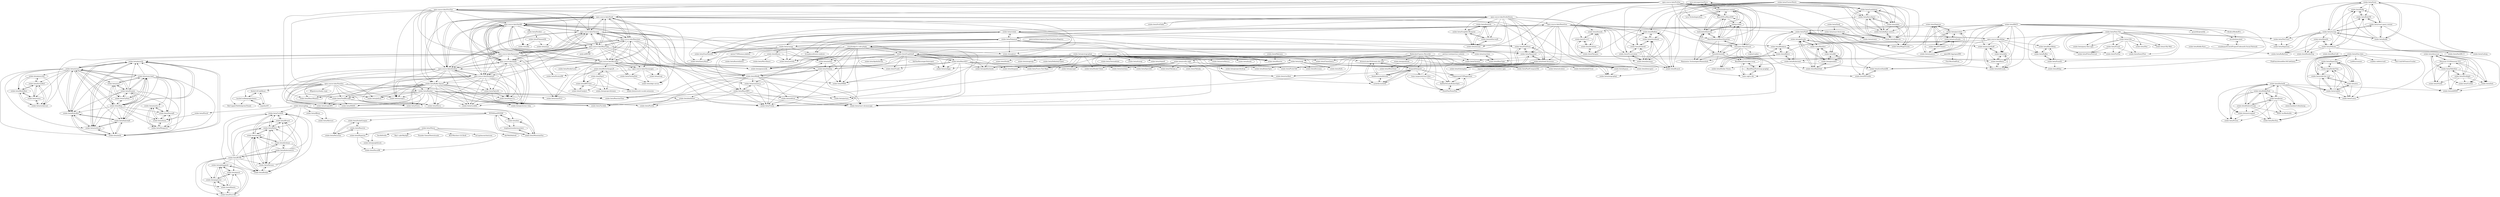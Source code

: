 digraph G {
"open-source-labs/Swell" -> "open-source-labs/SeeQR"
"open-source-labs/Swell" -> "open-source-labs/Chronos"
"open-source-labs/Swell" -> "open-source-labs/Quell"
"open-source-labs/Swell" -> "open-source-labs/obsidian"
"open-source-labs/Swell" -> "open-source-labs/Reactime"
"open-source-labs/Swell" -> "open-source-labs/Recoilize"
"open-source-labs/Swell" -> "open-source-labs/ReacType"
"open-source-labs/Swell" -> "open-source-labs/Docketeer"
"open-source-labs/Swell" -> "open-source-labs/Spearmint"
"open-source-labs/Swell" -> "oslabs-beta/anagraphql"
"open-source-labs/Swell" -> "oslabs-beta/Kafka-Sprout"
"open-source-labs/Swell" -> "oslabs-beta/hypnos"
"open-source-labs/Swell" -> "oslabs-beta/snAppy"
"open-source-labs/Swell" -> "oslabs-beta/GraphQuill"
"open-source-labs/Swell" -> "oslabs-beta/genesisQL"
"open-source-labs/Spearmint" -> "open-source-labs/Quell"
"open-source-labs/Spearmint" -> "open-source-labs/Chronos"
"open-source-labs/Spearmint" -> "open-source-labs/Recoilize"
"open-source-labs/Spearmint" -> "open-source-labs/ReacType"
"open-source-labs/Spearmint" -> "open-source-labs/Docketeer"
"open-source-labs/Spearmint" -> "open-source-labs/Reactime"
"open-source-labs/Spearmint" -> "open-source-labs/Swell"
"open-source-labs/Spearmint" -> "open-source-labs/obsidian"
"open-source-labs/Spearmint" -> "open-source-labs/SeeQR"
"open-source-labs/Spearmint" -> "open-source-labs/Chromogen"
"open-source-labs/Spearmint" -> "oslabs-beta/atomos"
"open-source-labs/Spearmint" -> "oslabs-beta/reactFLO"
"open-source-labs/Spearmint" -> "oslabs-beta/KubraKai"
"open-source-labs/Spearmint" -> "oslabs-beta/ReactionTime"
"open-source-labs/Spearmint" -> "oslabs-beta/janusQL"
"open-source-labs/PreVue" -> "reactrewind/react-rewind"
"open-source-labs/PreVue" -> "ReactION-js/ReactION"
"open-source-labs/PreVue" -> "open-source-labs/OverVue"
"open-source-labs/PreVue" -> "oslabs-beta/Lambdawg"
"open-source-labs/PreVue" -> "oslabs-beta/AstroSpect"
"open-source-labs/PreVue" -> "oslabs-beta/kalibrate"
"open-source-labs/PreVue" -> "open-source-labs/ReacType"
"open-source-labs/PreVue" -> "oslabs-beta/MagniCache"
"open-source-labs/PreVue" -> "open-source-labs/Swell"
"open-source-labs/PreVue" -> "oslabs-beta/xkite"
"open-source-labs/PreVue" -> "oslabs-beta/kafkajs-metrics"
"open-source-labs/PreVue" -> "open-source-labs/Chronos"
"open-source-labs/PreVue" -> "ReactQuantum/ReactQuantum"
"open-source-labs/PreVue" -> "open-source-labs/Spearmint"
"open-source-labs/PreVue" -> "oslabs-beta/seeql"
"oslabs-beta/seeql" -> "oslabs-beta/Interspect"
"oslabs-beta/seeql" -> "oslabs-beta/anagraphql"
"oslabs-beta/seeql" -> "oslabs-beta/hypnos"
"oslabs-beta/seeql" -> "oslabs-beta/projectAirdrop"
"oslabs-beta/seeql" -> "oslabs-beta/lambda9-front"
"oslabs-beta/seeql" -> "oslabs-beta/goblinsharks"
"oslabs-beta/seeql" -> "oslabs-beta/Auxpack"
"oslabs-beta/seeql" -> "oslabs-beta/firecomm"
"oslabs-beta/seeql" -> "oslabs-beta/Travis-Test-Repo"
"oslabs-beta/seeql" -> "oslabs-beta/group5"
"oslabs-beta/seeql" -> "oslabs-beta/Airfn"
"oslabs-beta/seeql" -> "oslabs-beta/Tikitaka.io"
"oslabs-beta/seeql" -> "oslabs-beta/snAppy"
"oslabs-beta/seeql" -> "oslabs-beta/FaaSComposeOld"
"oslabs-beta/seeql" -> "oslabs-beta/calculator"
"open-source-labs/OverVue" -> "open-source-labs/Docketeer"
"open-source-labs/OverVue" -> "open-source-labs/Quell"
"open-source-labs/OverVue" -> "open-source-labs/SeeQR"
"open-source-labs/OverVue" -> "open-source-labs/Chronos"
"open-source-labs/OverVue" -> "open-source-labs/obsidian"
"open-source-labs/OverVue" -> "open-source-labs/ReacType"
"open-source-labs/OverVue" -> "open-source-labs/Reactime"
"open-source-labs/OverVue" -> "open-source-labs/Swell"
"open-source-labs/OverVue" -> "open-source-labs/Spearmint"
"open-source-labs/OverVue" -> "oslabs-beta/ReactMonitor"
"open-source-labs/OverVue" -> "oslabs-beta/Realize"
"open-source-labs/OverVue" -> "oslabs-beta/synapse"
"open-source-labs/OverVue" -> "oslabs-beta/Kafka-Sprout"
"open-source-labs/OverVue" -> "open-source-labs/SvelteStorm"
"open-source-labs/OverVue" -> "oslabs-beta/pelican"
"open-source-labs/Reactime" -> "open-source-labs/Chronos"
"open-source-labs/Reactime" -> "open-source-labs/Swell"
"open-source-labs/Reactime" -> "open-source-labs/ReacType"
"open-source-labs/Reactime" -> "open-source-labs/Recoilize"
"open-source-labs/Reactime" -> "open-source-labs/SeeQR"
"open-source-labs/Reactime" -> "open-source-labs/Spearmint"
"open-source-labs/Reactime" -> "open-source-labs/Docketeer"
"open-source-labs/Reactime" -> "open-source-labs/Chromogen"
"open-source-labs/Reactime" -> "open-source-labs/Quell"
"open-source-labs/Reactime" -> "oslabs-beta/GraphQuill"
"open-source-labs/Reactime" -> "oslabs-beta/Allok8"
"open-source-labs/Reactime" -> "open-source-labs/obsidian"
"open-source-labs/Reactime" -> "oslabs-beta/genesisQL"
"open-source-labs/Reactime" -> "oslabs-beta/Trinity"
"open-source-labs/Reactime" -> "oslabs-beta/Yodelay"
"open-source-labs/ReacType" -> "open-source-labs/Chronos"
"open-source-labs/ReacType" -> "open-source-labs/Reactime"
"open-source-labs/ReacType" -> "open-source-labs/Swell"
"open-source-labs/ReacType" -> "open-source-labs/Spearmint"
"open-source-labs/ReacType" -> "andycall/RCRE" ["e"=1]
"open-source-labs/ReacType" -> "open-source-labs/SeeQR"
"open-source-labs/ReacType" -> "open-source-labs/Docketeer"
"open-source-labs/ReacType" -> "open-source-labs/Quell"
"open-source-labs/ReacType" -> "open-source-labs/Recoilize"
"open-source-labs/ReacType" -> "open-source-labs/obsidian"
"open-source-labs/ReacType" -> "oslabs-beta/connext-js"
"open-source-labs/ReacType" -> "oslabs-beta/ReactRPC"
"open-source-labs/ReacType" -> "oslabs-beta/react-chronoscope"
"open-source-labs/ReacType" -> "oslabs-beta/Trinity"
"open-source-labs/ReacType" -> "oslabs-beta/Allok8"
"reactrewind/react-rewind" -> "ReactION-js/ReactION"
"reactrewind/react-rewind" -> "ReactQuantum/ReactQuantum"
"reactrewind/react-rewind" -> "nova-introspection/Nova"
"reactrewind/react-rewind" -> "kubricksllc/Kubricks"
"reactrewind/react-rewind" -> "ribbitjs/ribbit"
"reactrewind/react-rewind" -> "Lyra-Technologies/lyra"
"reactrewind/react-rewind" -> "Gossamer-React/Lucid"
"ReactQuantum/ReactQuantum" -> "kubricksllc/Kubricks"
"ReactQuantum/ReactQuantum" -> "ReactION-js/ReactION"
"ReactQuantum/ReactQuantum" -> "ribbitjs/ribbit"
"ReactQuantum/ReactQuantum" -> "reactrewind/react-rewind"
"ReactQuantum/ReactQuantum" -> "TentaQL/tentaQL"
"ReactQuantum/ReactQuantum" -> "Gossamer-React/Lucid"
"ReactQuantum/ReactQuantum" -> "Mammatus-Technologies/MammAuth"
"ReactQuantum/ReactQuantum" -> "nova-introspection/Nova"
"Gossamer-React/Lucid" -> "TentaQL/tentaQL"
"Gossamer-React/Lucid" -> "ReactQuantum/ReactQuantum"
"Gossamer-React/Lucid" -> "reactrewind/react-rewind"
"Gossamer-React/Lucid" -> "ReactION-js/ReactION"
"Gossamer-React/Lucid" -> "kubricksllc/Kubricks"
"Gossamer-React/Lucid" -> "ribbitjs/ribbit"
"Gossamer-React/Lucid" -> "BlackWaspTech/wasp-graphql"
"Gossamer-React/Lucid" -> "team-cajj/rn-ide"
"Gossamer-React/Lucid" -> "BlackWaspTech/redux-wasp"
"Gossamer-React/Lucid" -> "nova-introspection/Nova"
"Gossamer-React/Lucid" -> "vsqlize/vsqlize"
"Gossamer-React/Lucid" -> "Mammatus-Technologies/MammAuth"
"kubricksllc/Kubricks" -> "ribbitjs/ribbit"
"kubricksllc/Kubricks" -> "ReactQuantum/ReactQuantum"
"kubricksllc/Kubricks" -> "ReactION-js/ReactION"
"kubricksllc/Kubricks" -> "reactrewind/react-rewind"
"kubricksllc/Kubricks" -> "TentaQL/tentaQL"
"kubricksllc/Kubricks" -> "Mammatus-Technologies/MammAuth"
"kubricksllc/Kubricks" -> "Gossamer-React/Lucid"
"kubricksllc/Kubricks" -> "nova-introspection/Nova"
"oslabs-beta/hypnos" -> "oslabs-beta/anagraphql"
"TentaQL/tentaQL" -> "Mammatus-Technologies/MammAuth"
"TentaQL/tentaQL" -> "team-cajj/rn-ide"
"TentaQL/tentaQL" -> "ribbitjs/ribbit"
"TentaQL/tentaQL" -> "BlackWaspTech/redux-wasp"
"TentaQL/tentaQL" -> "BlackWaspTech/wasp-graphql"
"TentaQL/tentaQL" -> "kubricksllc/Kubricks"
"BlackWaspTech/redux-wasp" -> "BlackWaspTech/wasp-graphql"
"BlackWaspTech/redux-wasp" -> "team-cajj/rn-ide"
"team-cajj/rn-ide" -> "BlackWaspTech/redux-wasp"
"team-cajj/rn-ide" -> "BlackWaspTech/wasp-graphql"
"BlackWaspTech/wasp-graphql" -> "BlackWaspTech/redux-wasp"
"BlackWaspTech/wasp-graphql" -> "team-cajj/rn-ide"
"ribbitjs/ribbit" -> "kubricksllc/Kubricks"
"ribbitjs/ribbit" -> "TentaQL/tentaQL"
"oslabs-beta/protographql" -> "oslabs-beta/Interspect"
"oslabs-beta/protographql" -> "oslabs-beta/anagraphql"
"oslabs-beta/protographql" -> "oslabs-beta/hypnos"
"oslabs-beta/protographql" -> "oslabs-beta/Hookd"
"oslabs-beta/protographql" -> "oslabs-beta/mogwaijs"
"oslabs-beta/protographql" -> "oslabs-beta/Hookd-Client"
"oslabs-beta/protographql" -> "oslabs-beta/ChaosQoaLa"
"oslabs-beta/protographql" -> "oslabs-beta/firecomm"
"oslabs-beta/protographql" -> "oslabs-beta/Airfn"
"oslabs-beta/protographql" -> "oslabs-beta/goblinsharks"
"oslabs-beta/protographql" -> "oslabs-beta/DefinitelyTyped"
"oslabs-beta/protographql" -> "oslabs-beta/Travis-Test-Repo"
"oslabs-beta/protographql" -> "oslabs-beta/group5"
"oslabs-beta/protographql" -> "oslabs-beta/seeql"
"oslabs-beta/protographql" -> "oslabs-beta/Auxpack"
"oslabs-beta/preducks" -> "oslabs-beta/MiraCloud"
"ReactION-js/ReactION" -> "reactrewind/react-rewind"
"ReactION-js/ReactION" -> "kubricksllc/Kubricks"
"ReactION-js/ReactION" -> "ReactQuantum/ReactQuantum"
"ReactION-js/ReactION" -> "nova-introspection/Nova"
"ReactION-js/ReactION" -> "ribbitjs/ribbit"
"nova-introspection/Nova" -> "Lyra-Technologies/lyra"
"nova-introspection/Nova" -> "ReactION-js/ReactION"
"nova-introspection/Nova" -> "reactrewind/react-rewind"
"nova-introspection/Nova" -> "oslabs-beta/Interspect"
"open-source-labs/Nautilus" -> "oslabs-beta/pelican"
"open-source-labs/Nautilus" -> "oslabs-beta/synapse"
"open-source-labs/Nautilus" -> "oslabs-beta/ReactMonitor"
"open-source-labs/Nautilus" -> "REgonLevy/shady-crypt"
"open-source-labs/Nautilus" -> "oslabs-beta/tropicRPC"
"open-source-labs/Nautilus" -> "oslabs-beta/Realize"
"open-source-labs/Nautilus" -> "oslabs-beta/TotalRecoilJS"
"open-source-labs/Nautilus" -> "oslabs-beta/PostQL"
"open-source-labs/Nautilus" -> "oslabs-beta/Osiris"
"open-source-labs/Nautilus" -> "oslabs-beta/Horus"
"open-source-labs/Nautilus" -> "oslabs-beta/MASH"
"open-source-labs/Nautilus" -> "oslabs-beta/TorchQL"
"open-source-labs/Nautilus" -> "Red-Lipped-Batfish/greenThumb"
"open-source-labs/Nautilus" -> "Axolotl-4/CodeRacer"
"open-source-labs/Nautilus" -> "tassled-wobbegong/schemu"
"open-source-labs/Docketeer" -> "open-source-labs/Quell"
"open-source-labs/Docketeer" -> "open-source-labs/Chronos"
"open-source-labs/Docketeer" -> "open-source-labs/obsidian"
"open-source-labs/Docketeer" -> "oslabs-beta/OpticQL"
"open-source-labs/Docketeer" -> "oslabs-beta/protostar-relay"
"open-source-labs/Docketeer" -> "oslabs-beta/Equa11y"
"open-source-labs/Docketeer" -> "oslabs-beta/LucidQL"
"open-source-labs/Docketeer" -> "oslabs-beta/tropicRPC"
"open-source-labs/Docketeer" -> "oslabs-beta/Horus"
"open-source-labs/Docketeer" -> "oslabs-beta/Kafka-Sprout"
"open-source-labs/Docketeer" -> "oslabs-beta/TotalRecoilJS"
"open-source-labs/Docketeer" -> "oslabs-beta/MASH"
"open-source-labs/Docketeer" -> "oslabs-beta/Osiris"
"open-source-labs/Docketeer" -> "open-source-labs/SeeQR"
"open-source-labs/Docketeer" -> "oslabs-beta/synapse"
"open-source-labs/Chromogen" -> "oslabs-beta/irisql"
"open-source-labs/Chromogen" -> "oslabs-beta/StratosDB"
"open-source-labs/Chromogen" -> "open-source-labs/Recoilize"
"open-source-labs/Chromogen" -> "oslabs-beta/GatsbyHub"
"open-source-labs/Chromogen" -> "oslabs-beta/Aqls-server"
"KabaLabs/Cypress-Recorder" -> "PeppermintCO/Peppermint"
"KabaLabs/Cypress-Recorder" -> "HalSeeOnLabs/KuberOptic"
"KabaLabs/Cypress-Recorder" -> "team-targaryen/react-blue"
"KabaLabs/Cypress-Recorder" -> "StateFlex/StateFlex"
"KabaLabs/Cypress-Recorder" -> "oslabs-beta/ProtoCAD"
"KabaLabs/Cypress-Recorder" -> "Auxpack/Auxpack"
"KabaLabs/Cypress-Recorder" -> "ArtemisLabsOS/Artemis-dev-tool"
"KabaLabs/Cypress-Recorder" -> "oslabs-beta/KuberOptic"
"KabaLabs/Cypress-Recorder" -> "oslabs-beta/preducks"
"KabaLabs/Cypress-Recorder" -> "oslabs-beta/starfleet"
"KabaLabs/Cypress-Recorder" -> "cacheQL/cacheQL"
"KabaLabs/Cypress-Recorder" -> "Andalusian/andalusian"
"KabaLabs/Cypress-Recorder" -> "oslabs-beta/svelte-sight"
"KabaLabs/Cypress-Recorder" -> "oslabs-beta/MiraCloud"
"KabaLabs/Cypress-Recorder" -> "oslabs-beta/ChaosQoaLa"
"open-source-labs/obsidian" -> "open-source-labs/Quell"
"open-source-labs/obsidian" -> "open-source-labs/Chronos"
"open-source-labs/obsidian" -> "oslabs-beta/protostar-relay"
"open-source-labs/obsidian" -> "oslabs-beta/Equa11y"
"open-source-labs/obsidian" -> "oslabs-beta/LucidQL"
"open-source-labs/obsidian" -> "open-source-labs/Docketeer"
"open-source-labs/obsidian" -> "oslabs-beta/OpticQL"
"open-source-labs/obsidian" -> "open-source-labs/SeeQR"
"open-source-labs/obsidian" -> "oslabs-beta/tropicRPC"
"open-source-labs/obsidian" -> "oslabs-beta/Horus"
"open-source-labs/obsidian" -> "open-source-labs/Swell"
"open-source-labs/obsidian" -> "oslabs-beta/TotalRecoilJS"
"open-source-labs/obsidian" -> "oslabs-beta/synapse"
"open-source-labs/obsidian" -> "oslabs-beta/MASH"
"open-source-labs/obsidian" -> "oslabs-beta/Kafka-Sprout"
"open-source-labs/Quell" -> "open-source-labs/obsidian"
"open-source-labs/Quell" -> "open-source-labs/Docketeer"
"open-source-labs/Quell" -> "open-source-labs/Chronos"
"open-source-labs/Quell" -> "oslabs-beta/LucidQL"
"open-source-labs/Quell" -> "oslabs-beta/Equa11y"
"open-source-labs/Quell" -> "open-source-labs/SeeQR"
"open-source-labs/Quell" -> "oslabs-beta/protostar-relay"
"open-source-labs/Quell" -> "oslabs-beta/OpticQL"
"open-source-labs/Quell" -> "open-source-labs/Swell"
"open-source-labs/Chronos" -> "open-source-labs/Quell"
"open-source-labs/Chronos" -> "open-source-labs/Reactime"
"open-source-labs/Chronos" -> "open-source-labs/SeeQR"
"open-source-labs/Chronos" -> "open-source-labs/Swell"
"open-source-labs/Chronos" -> "open-source-labs/Docketeer"
"open-source-labs/Chronos" -> "open-source-labs/obsidian"
"open-source-labs/Chronos" -> "open-source-labs/ReacType"
"open-source-labs/Chronos" -> "oslabs-beta/Yodelay"
"open-source-labs/Chronos" -> "oslabs-beta/Kafka-Sprout"
"open-source-labs/Chronos" -> "open-source-labs/Spearmint"
"open-source-labs/Chronos" -> "oslabs-beta/Allok8"
"open-source-labs/Chronos" -> "oslabs-beta/aether"
"open-source-labs/Chronos" -> "open-source-labs/Recoilize"
"open-source-labs/Chronos" -> "oslabs-beta/SMEE"
"open-source-labs/Chronos" -> "oslabs-beta/genesisQL"
"open-source-labs/Recoilize" -> "open-source-labs/Chromogen"
"open-source-labs/Recoilize" -> "open-source-labs/SeeQR"
"open-source-labs/Recoilize" -> "oslabs-beta/StratosDB"
"open-source-labs/Recoilize" -> "oslabs-beta/irisql"
"open-source-labs/Recoilize" -> "oslabs-beta/GatsbyHub"
"open-source-labs/Recoilize" -> "oslabs-beta/Aqls-server"
"open-source-labs/Recoilize" -> "oslabs-beta/reactFLO"
"open-source-labs/Recoilize" -> "oslabs-beta/ReactionTime"
"open-source-labs/Recoilize" -> "oslabs-beta/DockerLocal"
"open-source-labs/Recoilize" -> "oslabs-beta/BetterImage.JS"
"open-source-labs/Recoilize" -> "open-source-labs/Chronos"
"open-source-labs/Recoilize" -> "oslabs-beta/portara"
"open-source-labs/Recoilize" -> "oslabs-beta/RPS-View"
"open-source-labs/Recoilize" -> "open-source-labs/Swell"
"open-source-labs/Recoilize" -> "open-source-labs/Reactime"
"open-source-labs/SeeQR" -> "open-source-labs/Chromogen"
"open-source-labs/SeeQR" -> "open-source-labs/Recoilize"
"open-source-labs/SeeQR" -> "open-source-labs/Chronos"
"open-source-labs/SeeQR" -> "open-source-labs/Swell"
"open-source-labs/SeeQR" -> "oslabs-beta/irisql"
"open-source-labs/SeeQR" -> "oslabs-beta/GatsbyHub"
"open-source-labs/SeeQR" -> "open-source-labs/Quell"
"open-source-labs/SeeQR" -> "oslabs-beta/StratosDB"
"open-source-labs/SeeQR" -> "oslabs-beta/Aqls-server"
"open-source-labs/SeeQR" -> "open-source-labs/obsidian"
"open-source-labs/SeeQR" -> "oslabs-beta/kQ"
"open-source-labs/SeeQR" -> "oslabs-beta/Dockter"
"open-source-labs/SeeQR" -> "oslabs-beta/Equa11y"
"open-source-labs/SeeQR" -> "open-source-labs/Reactime"
"open-source-labs/SeeQR" -> "oslabs-beta/protostar-relay"
"oslabs-beta/OpticQL" -> "oslabs-beta/LucidQL"
"oslabs-beta/OpticQL" -> "oslabs-beta/protostar-relay"
"oslabs-beta/OpticQL" -> "oslabs-beta/Equa11y"
"oslabs-beta/Kafka-Sprout" -> "oslabs-beta/tropicRPC"
"oslabs-beta/Kafka-Sprout" -> "oslabs-beta/Horus"
"oslabs-beta/Kafka-Sprout" -> "oslabs-beta/TotalRecoilJS"
"oslabs-beta/Kafka-Sprout" -> "oslabs-beta/Osiris"
"oslabs-beta/Kafka-Sprout" -> "oslabs-beta/MASH"
"oslabs-beta/Kafka-Sprout" -> "oslabs-beta/ReactMonitor"
"oslabs-beta/Kafka-Sprout" -> "oslabs-beta/synapse"
"oslabs-beta/Kafka-Sprout" -> "oslabs-beta/pelican"
"oslabs-beta/Kafka-Sprout" -> "oslabs-beta/OpticQL"
"oslabs-beta/Kafka-Sprout" -> "oslabs-beta/protostar-relay"
"oslabs-beta/Kafka-Sprout" -> "oslabs-beta/LucidQL"
"oslabs-beta/Kafka-Sprout" -> "oslabs-beta/Equa11y"
"oslabs-beta/Kafka-Sprout" -> "oslabs-beta/TorchQL"
"oslabs-beta/Kafka-Sprout" -> "oslabs-beta/PostQL"
"oslabs-beta/Kafka-Sprout" -> "oslabs-beta/Realize"
"oslabs-beta/svelte-sight" -> "oslabs-beta/starfleet"
"oslabs-beta/svelte-sight" -> "oslabs-beta/SpectiQL"
"oslabs-beta/svelte-sight" -> "oslabs-beta/ProtoCAD"
"oslabs-beta/svelte-sight" -> "oslabs-beta/Hookd-Client"
"oslabs-beta/svelte-sight" -> "oslabs-beta/KuberOptic"
"oslabs-beta/svelte-sight" -> "oslabs-beta/Tikitaka"
"oslabs-beta/svelte-sight" -> "oslabs-beta/watchmo"
"oslabs-beta/svelte-sight" -> "oslabs-beta/goblinsharks"
"oslabs-beta/svelte-sight" -> "oslabs-beta/Auxpack"
"oslabs-beta/svelte-sight" -> "oslabs-beta/Travis-Test-Repo"
"oslabs-beta/svelte-sight" -> "oslabs-beta/group5"
"oslabs-beta/svelte-sight" -> "oslabs-beta/Tikitaka.io"
"oslabs-beta/Allok8" -> "oslabs-beta/SMEE"
"oslabs-beta/Allok8" -> "oslabs-beta/react-chronoscope"
"oslabs-beta/Allok8" -> "oslabs-beta/Yodelay"
"oslabs-beta/Allok8" -> "oslabs-beta/TorchQL"
"oslabs-beta/Allok8" -> "oslabs-beta/Trinity"
"oslabs-beta/Allok8" -> "oslabs-beta/battletest"
"oslabs-beta/Allok8" -> "oslabs-beta/PostQL"
"oslabs-beta/Allok8" -> "oslabs-beta/connext-js"
"oslabs-beta/Allok8" -> "oslabs-beta/ReactRPC"
"oslabs-beta/Allok8" -> "oslabs-beta/aditum"
"oslabs-beta/Allok8" -> "oslabs-beta/aether"
"oslabs-beta/Equa11y" -> "oslabs-beta/LucidQL"
"oslabs-beta/Equa11y" -> "oslabs-beta/protostar-relay"
"openventilatorregistry/OpenVentilatorRegistry" -> "storybookjs/vs-code-plugin"
"oslabs-beta/GraphQuill" -> "oslabs-beta/TrunQ"
"oslabs-beta/GraphQuill" -> "oslabs-beta/genesisQL"
"oslabs-beta/GraphQuill" -> "oslabs-beta/SMEE"
"oslabs-beta/GraphQuill" -> "oslabs-beta/ReactRTC"
"oslabs-beta/GraphQuill" -> "oslabs-beta/snAppy"
"oslabs-beta/GraphQuill" -> "oslabs-beta/Yodelay"
"oslabs-beta/GraphQuill" -> "oslabs-beta/Trinity"
"oslabs-beta/GraphQuill" -> "oslabs-beta/Auxpack"
"oslabs-beta/GraphQuill" -> "oslabs-beta/anagraphql"
"oslabs-beta/GraphQuill" -> "oslabs-beta/aether"
"oslabs-beta/GraphQuill" -> "oslabs-beta/goblinsharks"
"oslabs-beta/GraphQuill" -> "oslabs-beta/Allok8"
"oslabs-beta/GraphQuill" -> "oslabs-beta/projectAirdrop"
"oslabs-beta/GraphQuill" -> "oslabs-beta/ApolloDevQL"
"oslabs-beta/GraphQuill" -> "oslabs-beta/react-chronoscope"
"oslabs-beta/GatsbyHub" -> "oslabs-beta/Aqls-server"
"oslabs-beta/aether" -> "oslabs-beta/SMEE"
"oslabs-beta/aether" -> "oslabs-beta/Yodelay"
"portara-tools/portara-website" -> "oslabs-beta/Chronos"
"portara-tools/portara-website" -> "oslabs-beta/portara"
"oslabs-beta/battletest" -> "oslabs-beta/TorchQL"
"oslabs-beta/battletest" -> "oslabs-beta/PostQL"
"oslabs-beta/battletest" -> "oslabs-beta/react-chronoscope"
"oslabs-beta/battletest" -> "oslabs-beta/Trinity"
"PeppermintCO/Peppermint" -> "HalSeeOnLabs/KuberOptic"
"PeppermintCO/Peppermint" -> "StateFlex/StateFlex"
"HalSeeOnLabs/KuberOptic" -> "StateFlex/StateFlex"
"HalSeeOnLabs/KuberOptic" -> "PeppermintCO/Peppermint"
"oslabs-beta/connext-js" -> "oslabs-beta/react-chronoscope"
"oslabs-beta/connext-js" -> "oslabs-beta/Trinity"
"oslabs-beta/connext-js" -> "oslabs-beta/ReactRPC"
"oslabs-beta/ReactRPC" -> "oslabs-beta/Trinity"
"oslabs-beta/ReactRPC" -> "oslabs-beta/react-chronoscope"
"oslabs-beta/ReactRPC" -> "oslabs-beta/connext-js"
"oslabs-beta/ReactRPC" -> "oslabs-beta/aditum"
"oslabs-beta/ReactRPC" -> "oslabs-beta/PostQL"
"oslabs-beta/ReactRPC" -> "oslabs-beta/TorchQL"
"oslabs-beta/Realize" -> "oslabs-beta/pelican"
"oslabs-beta/Realize" -> "oslabs-beta/synapse"
"oslabs-beta/Realize" -> "oslabs-beta/ReactMonitor"
"oslabs-beta/Realize" -> "oslabs-beta/tropicRPC"
"oslabs-beta/Realize" -> "oslabs-beta/portara"
"oslabs-beta/Realize" -> "oslabs-beta/TotalRecoilJS"
"oslabs-beta/Realize" -> "oslabs-beta/TorchQL"
"oslabs-beta/Realize" -> "oslabs-beta/MASH"
"oslabs-beta/Realize" -> "oslabs-beta/Horus"
"oslabs-beta/Realize" -> "oslabs-beta/Osiris"
"oslabs-beta/Realize" -> "oslabs-beta/PostQL"
"oslabs-beta/Realize" -> "oslabs-beta/ReactionTime"
"oslabs-beta/Realize" -> "oslabs-beta/reactFLO"
"oslabs-beta/Realize" -> "oslabs-beta/battletest"
"oslabs-beta/Realize" -> "oslabs-beta/LucidQL"
"team-targaryen/react-blue" -> "HalSeeOnLabs/KuberOptic"
"team-targaryen/react-blue" -> "StateFlex/StateFlex"
"StateFlex/StateFlex" -> "HalSeeOnLabs/KuberOptic"
"StateFlex/StateFlex" -> "PeppermintCO/Peppermint"
"ArtemisLabsOS/Artemis-dev-tool" -> "Andalusian/andalusian"
"ArtemisLabsOS/Artemis-dev-tool" -> "cacheQL/cacheQL"
"ArtemisLabsOS/Artemis-dev-tool" -> "Auxpack/Auxpack"
"cacheQL/cacheQL" -> "Andalusian/andalusian"
"cacheQL/cacheQL" -> "ArtemisLabsOS/Artemis-dev-tool"
"cacheQL/cacheQL" -> "Auxpack/Auxpack"
"oslabs-beta/ReactRTC" -> "oslabs-beta/TrunQ"
"oslabs-beta/ReactRTC" -> "oslabs-beta/genesisQL"
"oslabs-beta/ReactRTC" -> "oslabs-beta/SMEE"
"oslabs-beta/ReactRTC" -> "oslabs-beta/snAppy"
"oslabs-beta/ReactRTC" -> "oslabs-beta/GraphQuill"
"oslabs-beta/ReactRTC" -> "oslabs-beta/Yodelay"
"oslabs-beta/ReactRTC" -> "oslabs-beta/Trinity"
"oslabs-beta/ReactRTC" -> "oslabs-beta/goblinsharks"
"oslabs-beta/ReactRTC" -> "oslabs-beta/Auxpack"
"oslabs-beta/ReactRTC" -> "oslabs-beta/Travis-Test-Repo"
"oslabs-beta/ReactRTC" -> "oslabs-beta/group5"
"oslabs-beta/ReactRTC" -> "oslabs-beta/Tikitaka.io"
"nautilusapp/nautilus" -> "oslabs-beta/arteMetrics"
"nautilusapp/nautilus" -> "oslabs-beta/kondo"
"nautilusapp/nautilus" -> "oslabs-beta/ThermaKube"
"nautilusapp/nautilus" -> "oslabs-beta/ReacType"
"nautilusapp/nautilus" -> "oslabs-beta/SpectiQL"
"nautilusapp/nautilus" -> "oslabs-beta/drawql"
"nautilusapp/nautilus" -> "oslabs-beta/watchmo"
"nautilusapp/nautilus" -> "cacheQL/cacheQL"
"nautilusapp/nautilus" -> "oslabs-beta/reactFLO"
"nautilusapp/nautilus" -> "oslabs-beta/shipm8"
"nautilusapp/nautilus" -> "oslabs-beta/ReactionTime"
"nautilusapp/nautilus" -> "oslabs-beta/portara"
"nautilusapp/nautilus" -> "oslabs-beta/starfleet"
"nautilusapp/nautilus" -> "ArtemisLabsOS/Artemis-dev-tool"
"nautilusapp/nautilus" -> "oslabs-beta/Chronos"
"KillTheMessenger/Interspect" -> "oslabs-beta/snAppy"
"oslabs-beta/reactime" -> "storybookjs/vs-code-plugin"
"oslabs-beta/Yodelay" -> "oslabs-beta/SMEE"
"oslabs-beta/Yodelay" -> "oslabs-beta/Trinity"
"oslabs-beta/Yodelay" -> "oslabs-beta/react-chronoscope"
"oslabs-beta/Yodelay" -> "oslabs-beta/Allok8"
"storybookjs/vs-code-plugin" -> "oslabs-beta/Yodelay"
"storybookjs/vs-code-plugin" -> "oslabs-beta/SMEE"
"storybookjs/vs-code-plugin" -> "oslabs-beta/aether"
"storybookjs/vs-code-plugin" -> "oslabs-beta/Allok8"
"storybookjs/vs-code-plugin" -> "oslabs-beta/Trinity"
"storybookjs/vs-code-plugin" -> "oslabs-beta/react-chronoscope"
"storybookjs/vs-code-plugin" -> "oslabs-beta/TrunQ"
"storybookjs/vs-code-plugin" -> "oslabs-beta/connext-js"
"storybookjs/vs-code-plugin" -> "oslabs-beta/ReactRPC"
"storybookjs/vs-code-plugin" -> "oslabs-beta/reactime"
"storybookjs/vs-code-plugin" -> "oslabs-beta/genesisQL"
"storybookjs/vs-code-plugin" -> "oslabs-beta/aditum"
"storybookjs/vs-code-plugin" -> "oslabs-beta/GraphQuill"
"storybookjs/vs-code-plugin" -> "oslabs-beta/ReactRTC"
"oslabs-beta/aditum" -> "oslabs-beta/Trinity"
"oslabs-beta/aditum" -> "oslabs-beta/react-chronoscope"
"Auxpack/Auxpack" -> "Andalusian/andalusian"
"Auxpack/Auxpack" -> "ArtemisLabsOS/Artemis-dev-tool"
"Auxpack/Auxpack" -> "cacheQL/cacheQL"
"Auxpack/Auxpack" -> "oslabs-beta/starfleet"
"Auxpack/Auxpack" -> "HalSeeOnLabs/KuberOptic"
"Auxpack/Auxpack" -> "StateFlex/StateFlex"
"Auxpack/Auxpack" -> "PeppermintCO/Peppermint"
"Auxpack/Auxpack" -> "team-targaryen/react-blue"
"oslabs-beta/TotalRecoilJS" -> "oslabs-beta/tropicRPC"
"oslabs-beta/TotalRecoilJS" -> "oslabs-beta/MASH"
"oslabs-beta/TotalRecoilJS" -> "oslabs-beta/Horus"
"oslabs-beta/TotalRecoilJS" -> "oslabs-beta/Osiris"
"oslabs-beta/reactime" -> "oslabs-beta/ReacType"
"Axolotl-4/CodeRacer" -> "tassled-wobbegong/schemu"
"Axolotl-4/CodeRacer" -> "expodry/DT"
"tassled-wobbegong/schemu" -> "Axolotl-4/CodeRacer"
"tassled-wobbegong/schemu" -> "expodry/DT"
"tassled-wobbegong/schemu" -> "Red-Lipped-Batfish/greenThumb"
"expodry/DT" -> "Axolotl-4/CodeRacer"
"expodry/DT" -> "tassled-wobbegong/schemu"
"Andalusian/andalusian" -> "ArtemisLabsOS/Artemis-dev-tool"
"Andalusian/andalusian" -> "Auxpack/Auxpack"
"Andalusian/andalusian" -> "cacheQL/cacheQL"
"inquery-monitor/inquery-monitor-npm" -> "PeppermintCO/Peppermint"
"inquery-monitor/inquery-monitor-npm" -> "StateFlex/StateFlex"
"oslabs-beta/ReacType" -> "oslabs-beta/reactime"
"openSRS-App/openSRS" -> "oslabs-beta/Chronos"
"openSRS-App/openSRS" -> "Fish-Bits/GoldFish"
"open-source-labs/SvelteStorm" -> "oslabs-beta/AtomiQL"
"open-source-labs/SvelteStorm" -> "oslabs-beta/GraphQL-Blueprint"
"open-source-labs/SvelteStorm" -> "oslabs-beta/mosaic"
"open-source-labs/SvelteStorm" -> "oslabs-beta/obServerJS"
"open-source-labs/SvelteStorm" -> "open-source-labs/DenoGres"
"open-source-labs/SvelteStorm" -> "oslabs-beta/FastForm"
"open-source-labs/SvelteStorm" -> "oslabs-beta/Squeezed"
"open-source-labs/SvelteStorm" -> "oslabs-beta/Galumpher"
"open-source-labs/SvelteStorm" -> "oslabs-beta/Solid-Structure"
"open-source-labs/SvelteStorm" -> "open-source-labs/SeeQR"
"open-source-labs/SvelteStorm" -> "oslabs-beta/Armada"
"open-source-labs/SvelteStorm" -> "oslabs-beta/Svve11"
"open-source-labs/SvelteStorm" -> "oslabs-beta/colada"
"open-source-labs/SvelteStorm" -> "oslabs-beta/Palaemon"
"open-source-labs/SvelteStorm" -> "oslabs-beta/SvelTable" ["e"=1]
"oslabs-beta/obServerJS" -> "oslabs-beta/mosaic"
"oslabs-beta/obServerJS" -> "oslabs-beta/GraphQL-Blueprint"
"oslabs-beta/obServerJS" -> "oslabs-beta/AtomiQL"
"oslabs-beta/mosaic" -> "oslabs-beta/obServerJS"
"oslabs-beta/mosaic" -> "oslabs-beta/GraphQL-Blueprint"
"oslabs-beta/mosaic" -> "oslabs-beta/AtomiQL"
"oslabs-beta/GraphQL-Blueprint" -> "oslabs-beta/mosaic"
"oslabs-beta/GraphQL-Blueprint" -> "oslabs-beta/obServerJS"
"oslabs-beta/GraphQL-Blueprint" -> "oslabs-beta/AtomiQL"
"oslabs-beta/KUR8" -> "oslabs-beta/Breach"
"oslabs-beta/KUR8" -> "oslabs-beta/CachiQL"
"oslabs-beta/KUR8" -> "oslabs-beta/Helios"
"oslabs-beta/KUR8" -> "oslabs-beta/Hermes"
"oslabs-beta/KUR8" -> "oslabs-beta/flowkat"
"oslabs-beta/KUR8" -> "oslabs-beta/monokl"
"oslabs-beta/KUR8" -> "oslabs-beta/birdzeye"
"oslabs-beta/KUR8" -> "oslabs-beta/peach"
"oslabs-beta/KUR8" -> "oslabs-beta/kubermetrics"
"oslabs-beta/KUR8" -> "oslabs-beta/First-M8"
"oslabs-beta/KUR8" -> "oslabs-beta/jagtester"
"oslabs-beta/KUR8" -> "oslabs-beta/Atlantis"
"oslabs-beta/KUR8" -> "oslabs-beta/phlappjack"
"oslabs-beta/sono.land" -> "oslabs-beta/axon"
"oslabs-beta/sono.land" -> "oslabs-beta/UpNext"
"oslabs-beta/sono.land" -> "oslabs-beta/Ahoy"
"oslabs-beta/sono.land" -> "oslabs-beta/Examin"
"oslabs-beta/sono.land" -> "oslabs-beta/SmoreJS"
"oslabs-beta/sono.land" -> "oslabs-beta/ohana"
"oslabs-beta/sono.land" -> "oslabs-beta/Mongrove"
"oslabs-beta/sono.land" -> "oslabs-beta/eeQL"
"oslabs-beta/sono.land" -> "oslabs-beta/janusQL"
"oslabs-beta/sono.land" -> "oslabs-beta/KubraKai"
"oslabs-beta/sono.land" -> "oslabs-beta/nuQLeus"
"oslabs-beta/sono.land" -> "oslabs-beta/atomos"
"oslabs-beta/sono.land" -> "oslabs-beta/exodus.ts"
"oslabs-beta/sono.land" -> "oslabs-beta/hopLiteJS"
"oslabs-beta/formaBull" -> "oslabs-beta/RedisRate"
"oslabs-beta/formaBull" -> "oslabs-beta/socketcast"
"oslabs-beta/formaBull" -> "oslabs-beta/venus"
"oslabs-beta/formaBull" -> "oslabs-beta/pinocchio"
"oslabs-beta/janusQL" -> "oslabs-beta/eeQL"
"oslabs-beta/janusQL" -> "oslabs-beta/hopLiteJS"
"oslabs-beta/janusQL" -> "oslabs-beta/nuQLeus"
"oslabs-beta/janusQL" -> "oslabs-beta/KubraKai"
"oslabs-beta/janusQL" -> "oslabs-beta/atomos"
"oslabs-beta/FilamentQL" -> "oslabs-beta/kQ"
"oslabs-beta/FilamentQL" -> "oslabs-beta/onyx"
"oslabs-beta/Quell" -> "oslabs-beta/react-fetch-tree"
"oslabs-beta/Quell" -> "oslabs-beta/atomic"
"oslabs-beta/Dockter" -> "oslabs-beta/kQ"
"oslabs-beta/Dockter" -> "oslabs-beta/onyx"
"oslabs-beta/Dockter" -> "oslabs-beta/FilamentQL"
"oslabs-beta/BetterImage.JS" -> "oslabs-beta/RPS-View"
"oslabs-beta/BetterImage.JS" -> "oslabs-beta/Catalyst"
"oslabs-beta/BetterImage.JS" -> "oslabs-beta/reverb-vscode-extension"
"oslabs-beta/BetterImage.JS" -> "oslabs-beta/Squrl"
"oslabs-beta/BetterImage.JS" -> "oslabs-beta/projectArtemis"
"oslabs-beta/Helios" -> "oslabs-beta/CachiQL"
"oslabs-beta/Helios" -> "oslabs-beta/Breach"
"oslabs-beta/Helios" -> "oslabs-beta/flowkat"
"oslabs-beta/Helios" -> "oslabs-beta/monokl"
"oslabs-beta/Helios" -> "oslabs-beta/Hermes"
"oslabs-beta/Examin" -> "oslabs-beta/axon"
"oslabs-beta/Examin" -> "oslabs-beta/UpNext"
"oslabs-beta/Examin" -> "oslabs-beta/Ahoy"
"oslabs-beta/Examin" -> "oslabs-beta/sono.land"
"oslabs-beta/Examin" -> "oslabs-beta/janusQL"
"oslabs-beta/Examin" -> "oslabs-beta/eeQL"
"oslabs-beta/Examin" -> "oslabs-beta/nuQLeus"
"oslabs-beta/Examin" -> "oslabs-beta/KubraKai"
"oslabs-beta/Examin" -> "oslabs-beta/atomos"
"oslabs-beta/Examin" -> "oslabs-beta/SmoreJS"
"oslabs-beta/Examin" -> "oslabs-beta/hopLiteJS"
"oslabs-beta/Ahoy" -> "oslabs-beta/axon"
"oslabs-beta/Ahoy" -> "oslabs-beta/UpNext"
"oslabs-beta/Ahoy" -> "oslabs-beta/sono.land"
"oslabs-beta/Ahoy" -> "oslabs-beta/Examin"
"oslabs-beta/Ahoy" -> "oslabs-beta/SmoreJS"
"oslabs-beta/Ahoy" -> "oslabs-beta/ohana"
"oslabs-beta/Ahoy" -> "oslabs-beta/eeQL"
"oslabs-beta/Ahoy" -> "oslabs-beta/KubraKai"
"oslabs-beta/Ahoy" -> "oslabs-beta/nuQLeus"
"oslabs-beta/Ahoy" -> "oslabs-beta/Mongrove"
"oslabs-beta/Ahoy" -> "oslabs-beta/janusQL"
"oslabs-beta/Ahoy" -> "oslabs-beta/atomos"
"oslabs-beta/Ahoy" -> "oslabs-beta/hopLiteJS"
"oslabs-beta/Elucid" -> "oslabs-beta/ohana"
"oslabs-beta/venus" -> "oslabs-beta/RedisRate"
"oslabs-beta/venus" -> "oslabs-beta/socketcast"
"oslabs-beta/venus" -> "oslabs-beta/formaBull"
"oslabs-beta/eeQL" -> "oslabs-beta/hopLiteJS"
"oslabs-beta/eeQL" -> "oslabs-beta/nuQLeus"
"oslabs-beta/eeQL" -> "oslabs-beta/janusQL"
"oslabs-beta/eeQL" -> "oslabs-beta/KubraKai"
"oslabs-beta/KubraKai" -> "oslabs-beta/eeQL"
"oslabs-beta/KubraKai" -> "oslabs-beta/nuQLeus"
"oslabs-beta/KubraKai" -> "oslabs-beta/janusQL"
"oslabs-beta/KubraKai" -> "oslabs-beta/hopLiteJS"
"oslabs-beta/KubraKai" -> "oslabs-beta/atomos"
"oslabs-beta/nuQLeus" -> "oslabs-beta/eeQL"
"oslabs-beta/nuQLeus" -> "oslabs-beta/janusQL"
"oslabs-beta/nuQLeus" -> "oslabs-beta/KubraKai"
"oslabs-beta/nuQLeus" -> "oslabs-beta/hopLiteJS"
"oslabs-beta/atomos" -> "oslabs-beta/eeQL"
"oslabs-beta/atomos" -> "oslabs-beta/janusQL"
"oslabs-beta/atomos" -> "oslabs-beta/nuQLeus"
"oslabs-beta/atomos" -> "oslabs-beta/KubraKai"
"oslabs-beta/atomos" -> "oslabs-beta/hopLiteJS"
"oslabs-beta/atomos" -> "oslabs-beta/axon"
"oslabs-beta/atomos" -> "oslabs-beta/Examin"
"oslabs-beta/atomos" -> "oslabs-beta/UpNext"
"oslabs-beta/atomos" -> "oslabs-beta/pinocchio"
"oslabs-beta/atomos" -> "oslabs-beta/Ahoy"
"oslabs-beta/atomos" -> "oslabs-beta/socketcast"
"oslabs-beta/atomos" -> "oslabs-beta/formaBull"
"oslabs-beta/atomos" -> "oslabs-beta/venus"
"oslabs-beta/atomos" -> "oslabs-beta/RedisRate"
"oslabs-beta/atomos" -> "oslabs-beta/sono.land"
"oslabs-beta/Mongrove" -> "oslabs-beta/SmoreJS"
"oslabs-beta/Mongrove" -> "oslabs-beta/ohana"
"oslabs-beta/Mongrove" -> "oslabs-beta/exodus.ts"
"oslabs-beta/react-fetch-tree" -> "oslabs-beta/atomic"
"oslabs-beta/AtomiQL" -> "oslabs-beta/mosaic"
"oslabs-beta/AtomiQL" -> "oslabs-beta/GraphQL-Blueprint"
"oslabs-beta/AtomiQL" -> "oslabs-beta/obServerJS"
"oslabs-beta/AtomiQL" -> "oslabs-beta/react-fetch-tree"
"oslabs-beta/pinocchio" -> "oslabs-beta/formaBull"
"oslabs-beta/pinocchio" -> "oslabs-beta/RedisRate"
"oslabs-beta/pinocchio" -> "oslabs-beta/socketcast"
"oslabs-beta/pinocchio" -> "oslabs-beta/venus"
"oslabs-beta/jagtester" -> "oslabs-beta/peach"
"oslabs-beta/jagtester" -> "oslabs-beta/phlappjack"
"oslabs-beta/jagtester" -> "oslabs-beta/First-M8"
"oslabs-beta/jagtester" -> "oslabs-beta/Atlantis"
"oslabs-beta/RedisRate" -> "oslabs-beta/socketcast"
"oslabs-beta/RedisRate" -> "oslabs-beta/formaBull"
"oslabs-beta/RedisRate" -> "oslabs-beta/venus"
"oslabs-beta/axon" -> "oslabs-beta/UpNext"
"oslabs-beta/axon" -> "oslabs-beta/Examin"
"oslabs-beta/axon" -> "oslabs-beta/sono.land"
"oslabs-beta/axon" -> "oslabs-beta/Ahoy"
"oslabs-beta/UpNext" -> "oslabs-beta/axon"
"oslabs-beta/UpNext" -> "oslabs-beta/sono.land"
"oslabs-beta/UpNext" -> "oslabs-beta/Examin"
"oslabs-beta/UpNext" -> "oslabs-beta/Ahoy"
"oslabs-beta/atomic" -> "oslabs-beta/react-fetch-tree"
"oslabs-beta/ohana" -> "oslabs-beta/Mongrove"
"oslabs-beta/ohana" -> "oslabs-beta/SmoreJS"
"oslabs-beta/ohana" -> "oslabs-beta/exodus.ts"
"oslabs-beta/exodus.ts" -> "oslabs-beta/SmoreJS"
"oslabs-beta/exodus.ts" -> "oslabs-beta/Mongrove"
"oslabs-beta/exodus.ts" -> "oslabs-beta/ohana"
"oslabs-beta/SmoreJS" -> "oslabs-beta/Mongrove"
"oslabs-beta/SmoreJS" -> "oslabs-beta/ohana"
"oslabs-beta/SmoreJS" -> "oslabs-beta/exodus.ts"
"oslabs-beta/First-M8" -> "oslabs-beta/jagtester"
"oslabs-beta/First-M8" -> "oslabs-beta/peach"
"oslabs-beta/First-M8" -> "oslabs-beta/phlappjack"
"oslabs-beta/First-M8" -> "oslabs-beta/Atlantis"
"oslabs-beta/peach" -> "oslabs-beta/jagtester"
"oslabs-beta/peach" -> "oslabs-beta/phlappjack"
"oslabs-beta/Atlantis" -> "oslabs-beta/peach"
"oslabs-beta/Atlantis" -> "oslabs-beta/jagtester"
"oslabs-beta/Atlantis" -> "oslabs-beta/phlappjack"
"oslabs-beta/Atlantis" -> "oslabs-beta/First-M8"
"oslabs-beta/Breach" -> "oslabs-beta/CachiQL"
"oslabs-beta/Breach" -> "oslabs-beta/Helios"
"oslabs-beta/CachiQL" -> "oslabs-beta/Breach"
"oslabs-beta/CachiQL" -> "oslabs-beta/Helios"
"oslabs-beta/CachiQL" -> "oslabs-beta/flowkat"
"oslabs-beta/CachiQL" -> "oslabs-beta/monokl"
"oslabs-beta/RPS-View" -> "oslabs-beta/Catalyst"
"oslabs-beta/RPS-View" -> "oslabs-beta/reverb-vscode-extension"
"oslabs-beta/RPS-View" -> "oslabs-beta/projectArtemis"
"oslabs-beta/Catalyst" -> "oslabs-beta/RPS-View"
"oslabs-beta/Squrl" -> "oslabs-beta/RPS-View"
"oslabs-beta/Squrl" -> "oslabs-beta/Catalyst"
"oslabs-beta/Squrl" -> "oslabs-beta/projectArtemis"
"oslabs-beta/Squrl" -> "oslabs-beta/reverb-vscode-extension"
"oslabs-beta/Squrl" -> "oslabs-beta/BetterImage.JS"
"oslabs-beta/socketcast" -> "oslabs-beta/RedisRate"
"oslabs-beta/socketcast" -> "oslabs-beta/formaBull"
"oslabs-beta/socketcast" -> "oslabs-beta/venus"
"oslabs-beta/hopLiteJS" -> "oslabs-beta/eeQL"
"oslabs-beta/hopLiteJS" -> "oslabs-beta/janusQL"
"oslabs-beta/hopLiteJS" -> "oslabs-beta/nuQLeus"
"oslabs-beta/hopLiteJS" -> "oslabs-beta/KubraKai"
"oslabs-beta/phlappjack" -> "oslabs-beta/jagtester"
"oslabs-beta/phlappjack" -> "oslabs-beta/peach"
"oslabs-beta/phlappjack" -> "oslabs-beta/First-M8"
"oslabs-beta/phlappjack" -> "oslabs-beta/Atlantis"
"oslabs-beta/Armada" -> "oslabs-beta/Olympus"
"oslabs-beta/Armada" -> "oslabs-beta/Svve11"
"oslabs-beta/Armada" -> "oslabs-beta/Sveltime"
"oslabs-beta/Sveltime" -> "oslabs-beta/Olympus"
"oslabs-beta/Sveltime" -> "oslabs-beta/Svve11"
"oslabs-beta/Sveltime" -> "oslabs-beta/Armada"
"oslabs-beta/Olympus" -> "oslabs-beta/Armada"
"oslabs-beta/Olympus" -> "oslabs-beta/Sveltime"
"oslabs-beta/Olympus" -> "oslabs-beta/Svve11"
"oslabs-beta/Svve11" -> "oslabs-beta/Olympus"
"oslabs-beta/Svve11" -> "oslabs-beta/Armada"
"oslabs-beta/Svve11" -> "oslabs-beta/Sveltime"
"oslabs-beta/kubermetrics" -> "oslabs-beta/flowkat"
"oslabs-beta/kubermetrics" -> "oslabs-beta/monokl"
"oslabs-beta/kubermetrics" -> "oslabs-beta/Hermes"
"oslabs-beta/kubermetrics" -> "oslabs-beta/birdzeye"
"oslabs-beta/kubermetrics" -> "oslabs-beta/Breach"
"oslabs-beta/kubermetrics" -> "oslabs-beta/CachiQL"
"oslabs-beta/kubermetrics" -> "oslabs-beta/Helios"
"oslabs-beta/kubermetrics" -> "oslabs-beta/KUR8"
"oslabs-beta/birdzeye" -> "oslabs-beta/flowkat"
"oslabs-beta/birdzeye" -> "oslabs-beta/monokl"
"oslabs-beta/birdzeye" -> "oslabs-beta/Hermes"
"oslabs-beta/birdzeye" -> "oslabs-beta/CachiQL"
"oslabs-beta/birdzeye" -> "oslabs-beta/Breach"
"oslabs-beta/birdzeye" -> "oslabs-beta/Helios"
"oslabs-beta/birdzeye" -> "oslabs-beta/kubermetrics"
"oslabs-beta/Reactrix" -> "oslabs-beta/SocketLeague"
"oslabs-beta/Reactrix" -> "oslabs-beta/DeLorean"
"oslabs-beta/Reactrix" -> "oslabs-beta/Hyperion"
"oslabs-beta/dBizzy" -> "oslabs-beta/Abstract"
"NOVASland/NOVAS" -> "oslabs-beta/bev"
"NOVASland/NOVAS" -> "oslabs-beta/MountainVue"
"NOVASland/NOVAS" -> "toopham/numbermunchers"
"NOVASland/NOVAS" -> "oslabs-beta/DeLorean"
"NOVASland/NOVAS" -> "oslabs-beta/SocketLeague"
"oslabs-beta/sapling" -> "oslabs-beta/dBizzy"
"oslabs-beta/sapling" -> "oslabs-beta/Abstract"
"oslabs-beta/sapling" -> "NOVASland/NOVAS"
"oslabs-beta/sapling" -> "oslabs-beta/MountainVue"
"oslabs-beta/sapling" -> "oslabs-beta/bev"
"oslabs-beta/sapling" -> "oslabs-beta/Elucid"
"oslabs-beta/sapling" -> "oslabs-beta/CachiQL"
"oslabs-beta/sapling" -> "oslabs-beta/Helios"
"oslabs-beta/Nexus" -> "oslabs-beta/DiscoDB"
"oslabs-beta/Nexus" -> "oslabs-beta/Hyperion"
"oslabs-beta/Nexus" -> "oslabs-beta/graphQLock"
"oslabs-beta/Nexus" -> "Aid-Well/Aidwell"
"oslabs-beta/Nexus" -> "IterAlt/frollic"
"oslabs-beta/Nexus" -> "SkyL-i-ght/Skylight"
"oslabs-beta/Nexus" -> "Thunder-Geese/Newtritrackr"
"oslabs-beta/Nexus" -> "Bird-Watchers-LLC/brdl"
"oslabs-beta/Nexus" -> "kr1spybacon/chatroom"
"oslabs-beta/SocketLeague" -> "oslabs-beta/DeLorean"
"oslabs-beta/SocketLeague" -> "oslabs-beta/Reactrix"
"oslabs-beta/DeLorean" -> "oslabs-beta/SocketLeague"
"oslabs-beta/DeLorean" -> "oslabs-beta/Reactrix"
"oslabs-beta/graphQLock" -> "oslabs-beta/DiscoDB"
"oslabs-beta/Hyperion" -> "oslabs-beta/DiscoDB"
"oslabs-beta/Hyperion" -> "oslabs-beta/graphQLock"
"oslabs-beta/bev" -> "oslabs-beta/MountainVue"
"oslabs-beta/bev" -> "NOVASland/NOVAS"
"oslabs-beta/bev" -> "toopham/numbermunchers"
"oslabs-beta/monokl" -> "oslabs-beta/flowkat"
"oslabs-beta/monokl" -> "oslabs-beta/Hermes"
"oslabs-beta/monokl" -> "oslabs-beta/CachiQL"
"oslabs-beta/monokl" -> "oslabs-beta/Breach"
"oslabs-beta/monokl" -> "oslabs-beta/Helios"
"oslabs-beta/monokl" -> "oslabs-beta/birdzeye"
"oslabs-beta/flowkat" -> "oslabs-beta/monokl"
"oslabs-beta/flowkat" -> "oslabs-beta/Hermes"
"oslabs-beta/Hermes" -> "oslabs-beta/flowkat"
"oslabs-beta/Hermes" -> "oslabs-beta/monokl"
"oslabs-beta/Hermes" -> "oslabs-beta/Breach"
"oslabs-beta/Hermes" -> "oslabs-beta/CachiQL"
"oslabs-beta/Hermes" -> "oslabs-beta/Helios"
"toopham/numbermunchers" -> "oslabs-beta/MountainVue"
"oslabs-beta/MountainVue" -> "oslabs-beta/bev"
"oslabs-beta/MountainVue" -> "toopham/numbermunchers"
"oslabs-beta/MountainVue" -> "NOVASland/NOVAS"
"oslabs-beta/d3no-data" -> "oslabs-beta/Hyperionn"
"oslabs-beta/d3no-data" -> "oslabs-beta/DockerVize"
"oslabs-beta/d3no-data" -> "oslabs-beta/solid-dev-tool"
"oslabs-beta/d3no-data" -> "oslabs-beta/radiQL"
"oslabs-beta/d3no-data" -> "oslabs-beta/iris"
"oslabs-beta/d3no-data" -> "oslabs-beta/Lumos"
"oslabs-beta/d3no-data" -> "LabRitz/roomier"
"oslabs-beta/d3no-data" -> "oslabs-beta/ReacType"
"oslabs-beta/d3no-data" -> "stabbin-rabbits/vault"
"oslabs-beta/d3no-data" -> "Yeti-Crab34/FinanceTracker"
"oslabs-beta/d3no-data" -> "PinkFairyArmadillos34/CafeQuery"
"oslabs-beta/radiQL" -> "oslabs-beta/solid-dev-tool"
"oslabs-beta/radiQL" -> "oslabs-beta/Hyperionn"
"oslabs-beta/radiQL" -> "oslabs-beta/iris"
"oslabs-beta/radiQL" -> "oslabs-beta/DockerVize"
"oslabs-beta/radiQL" -> "oslabs-beta/Lumos"
"oslabs-beta/radiQL" -> "oslabs-beta/d3no-data"
"oslabs-beta/KafkaPeek" -> "oslabs-beta/Sveste"
"oslabs-beta/KafkaPeek" -> "oslabs-beta/DevDux"
"oslabs-beta/KafkaPeek" -> "oslabs-beta/astrospeed"
"oslabs-beta/KafkaPeek" -> "oslabs-beta/Jester"
"oslabs-beta/KafkaPeek" -> "oslabs-beta/KubernOcular"
"oslabs-beta/KafkaPeek" -> "oslabs-beta/DacheQL"
"oslabs-beta/KafkaPeek" -> "mlamchamkee/volleylineup"
"oslabs-beta/DacheQL" -> "oslabs-beta/KafkaPeek"
"oslabs-beta/DacheQL" -> "oslabs-beta/astrospeed"
"oslabs-beta/DacheQL" -> "oslabs-beta/KubernOcular"
"oslabs-beta/DacheQL" -> "oslabs-beta/Sveste"
"oslabs-beta/DacheQL" -> "oslabs-beta/DevDux"
"oslabs-beta/DacheQL" -> "oslabs-beta/Jester"
"oslabs-beta/DacheQL" -> "oslabs-beta/okNEXT"
"oslabs-beta/DacheQL" -> "mlamchamkee/volleylineup"
"oslabs-beta/DacheQL" -> "HSDC-inc/Keebuilds"
"oslabs-beta/DacheQL" -> "oslabs-beta/radiQL"
"oslabs-beta/parroteer" -> "oslabs-beta/evaStudio"
"oslabs-beta/parroteer" -> "oslabs-beta/maestro"
"oslabs-beta/parroteer" -> "oslabs-beta/RTConnect"
"oslabs-beta/parroteer" -> "oslabs-beta/Neptune"
"oslabs-beta/RTConnect" -> "oslabs-beta/parroteer"
"oslabs-beta/RTConnect" -> "oslabs-beta/evaStudio"
"oslabs-beta/RTConnect" -> "oslabs-beta/maestro"
"oslabs-beta/RTConnect" -> "oslabs-beta/Neptune"
"oslabs-beta/maestro" -> "oslabs-beta/parroteer"
"oslabs-beta/maestro" -> "oslabs-beta/evaStudio"
"oslabs-beta/maestro" -> "oslabs-beta/RTConnect"
"oslabs-beta/maestro" -> "oslabs-beta/Neptune"
"oslabs-beta/Galumpher" -> "oslabs-beta/FastForm"
"oslabs-beta/Galumpher" -> "oslabs-beta/Squeezed"
"oslabs-beta/Galumpher" -> "oslabs-beta/Solid-Structure"
"open-source-labs/DenoGres" -> "oslabs-beta/FastForm"
"open-source-labs/DenoGres" -> "oslabs-beta/Galumpher"
"open-source-labs/DenoGres" -> "oslabs-beta/Redline"
"open-source-labs/DenoGres" -> "oslabs-beta/Branch"
"open-source-labs/DenoGres" -> "oslabs-beta/cloudband"
"open-source-labs/DenoGres" -> "oslabs-beta/Qeraunos"
"open-source-labs/DenoGres" -> "oslabs-beta/Solid-Structure"
"open-source-labs/DenoGres" -> "oslabs-beta/Squeezed"
"open-source-labs/DenoGres" -> "oslabs-beta/Orcastration"
"open-source-labs/DenoGres" -> "oslabs-beta/dockwell"
"open-source-labs/DenoGres" -> "oslabs-beta/colada"
"open-source-labs/DenoGres" -> "oslabs-beta/Palaemon"
"open-source-labs/DenoGres" -> "oslabs-beta/GuarDenoQL"
"open-source-labs/DenoGres" -> "oslabs-beta/VaaS"
"open-source-labs/DenoGres" -> "oslabs-beta/Kedalyze"
"aecubed/aecubed" -> "wunderpusScratchProject/Codesmith-Social-Network"
"Bookris/BooksRUs" -> "aecubed/aecubed"
"wunderpusScratchProject/Codesmith-Social-Network" -> "aecubed/aecubed"
"oslabs-beta/sceneSniff" -> "oslabs-beta/ekho"
"oslabs-beta/sceneSniff" -> "oslabs-beta/infernode"
"oslabs-beta/sceneSniff" -> "oslabs-beta/Kleric"
"oslabs-beta/infernode" -> "oslabs-beta/ekho"
"oslabs-beta/infernode" -> "oslabs-beta/sceneSniff"
"oslabs-beta/infernode" -> "oslabs-beta/Kleric"
"oslabs-beta/ekho" -> "oslabs-beta/sceneSniff"
"oslabs-beta/ekho" -> "oslabs-beta/infernode"
"oslabs-beta/ekho" -> "oslabs-beta/Kleric"
"oslabs-beta/VaaS" -> "oslabs-beta/geSvelte"
"oslabs-beta/VaaS" -> "oslabs-beta/sceneSniff"
"oslabs-beta/VaaS" -> "oslabs-beta/ekho"
"oslabs-beta/VaaS" -> "oslabs-beta/Manifest"
"oslabs-beta/VaaS" -> "oslabs-beta/SkaleSafe"
"oslabs-beta/VaaS" -> "open-source-labs/dbSpy"
"oslabs-beta/VaaS" -> "oslabs-beta/infernode"
"oslabs-beta/VaaS" -> "oslabs-beta/k8r"
"oslabs-beta/VaaS" -> "oslabs-beta/poseidon"
"oslabs-beta/VaaS" -> "oslabs-beta/dbhive"
"oslabs-beta/VaaS" -> "oslabs-beta/Kleric"
"oslabs-beta/VaaS" -> "oslabs-beta/Kedalyze"
"oslabs-beta/VaaS" -> "oslabs-beta/DEVisible"
"oslabs-beta/VaaS" -> "oslabs-beta/LiveStateDB"
"oslabs-beta/VaaS" -> "oslabs-beta/Kuberneat"
"oslabs-beta/BACE" -> "oslabs-beta/ekho"
"oslabs-beta/BACE" -> "oslabs-beta/sceneSniff"
"oslabs-beta/BACE" -> "oslabs-beta/infernode"
"oslabs-beta/BACE" -> "oslabs-beta/Kleric"
"oslabs-beta/BACE" -> "oslabs-beta/VaaS"
"oslabs-beta/BACE" -> "oslabs-beta/dbSpy"
"oslabs-beta/BACE" -> "open-source-labs/dbSpy"
"oslabs-beta/BACE" -> "oslabs-beta/LiveStateDB"
"oslabs-beta/BACE" -> "aecubed/aecubed"
"oslabs-beta/BACE" -> "wunderpusScratchProject/Codesmith-Social-Network"
"oslabs-beta/BACE" -> "oslabs-beta/DEVisible"
"oslabs-beta/BACE" -> "oslabs-beta/maestro"
"oslabs-beta/BACE" -> "oslabs-beta/parroteer"
"oslabs-beta/BACE" -> "granitify/granitify"
"oslabs-beta/BACE" -> "Bookris/BooksRUs"
"oslabs-beta/Kleric" -> "oslabs-beta/ekho"
"oslabs-beta/Kleric" -> "oslabs-beta/infernode"
"oslabs-beta/Ekkremis" -> "oslabs-beta/Khartes"
"open-source-labs/dbSpy" -> "oslabs-beta/VaaS"
"open-source-labs/dbSpy" -> "oslabs-beta/ekho"
"open-source-labs/dbSpy" -> "oslabs-beta/sceneSniff"
"open-source-labs/dbSpy" -> "oslabs-beta/Kaffee"
"open-source-labs/dbSpy" -> "oslabs-beta/Kedalyze"
"open-source-labs/dbSpy" -> "oslabs-beta/ReactRelay"
"open-source-labs/dbSpy" -> "oslabs-beta/infernode"
"open-source-labs/dbSpy" -> "oslabs-beta/LiveStateDB"
"open-source-labs/dbSpy" -> "oslabs-beta/dbhive"
"oslabs-beta/canopy" -> "oslabs-beta/QueryMock"
"oslabs-beta/canopy" -> "oslabs-beta/GuarDenoQL"
"oslabs-beta/canopy" -> "oslabs-beta/colada"
"oslabs-beta/canopy" -> "oslabs-beta/Palaemon"
"oslabs-beta/canopy" -> "oslabs-beta/Khartes"
"oslabs-beta/canopy" -> "oslabs-beta/LatchQL"
"oslabs-beta/canopy" -> "oslabs-beta/Kensa"
"oslabs-beta/canopy" -> "oslabs-beta/ghost"
"oslabs-beta/canopy" -> "aaron1729/human-jukebox"
"oslabs-beta/canopy" -> "bvaughnsulit/auto-endorse"
"oslabs-beta/geSvelte" -> "oslabs-beta/SkaleSafe"
"oslabs-beta/geSvelte" -> "oslabs-beta/Manifest"
"oslabs-beta/geSvelte" -> "oslabs-beta/k8r"
"oslabs-beta/geSvelte" -> "oslabs-beta/poseidon"
"oslabs-beta/poseidon" -> "oslabs-beta/geSvelte"
"oslabs-beta/poseidon" -> "oslabs-beta/SkaleSafe"
"oslabs-beta/poseidon" -> "oslabs-beta/Manifest"
"oslabs-beta/poseidon" -> "oslabs-beta/k8r"
"oslabs-beta/poseidon" -> "oslabs-beta/VaaS"
"oslabs-beta/iris" -> "oslabs-beta/Hyperionn"
"oslabs-beta/iris" -> "oslabs-beta/Lumos"
"oslabs-beta/iris" -> "oslabs-beta/radiQL"
"oslabs-beta/iris" -> "oslabs-beta/DockerVize"
"oslabs-beta/iris" -> "oslabs-beta/solid-dev-tool"
"oslabs-beta/solid-dev-tool" -> "oslabs-beta/Hyperionn"
"oslabs-beta/solid-dev-tool" -> "oslabs-beta/Lumos"
"oslabs-beta/solid-dev-tool" -> "oslabs-beta/DockerVize"
"oslabs-beta/solid-dev-tool" -> "oslabs-beta/radiQL"
"oslabs-beta/solid-dev-tool" -> "oslabs-beta/iris"
"oslabs-beta/colada" -> "oslabs-beta/GuarDenoQL"
"oslabs-beta/colada" -> "oslabs-beta/Palaemon"
"oslabs-beta/colada" -> "oslabs-beta/QueryMock"
"oslabs-beta/colada" -> "oslabs-beta/canopy"
"oslabs-beta/colada" -> "bvaughnsulit/auto-endorse"
"oslabs-beta/colada" -> "oslabs-beta/Khartes"
"oslabs-beta/colada" -> "oslabs-beta/LatchQL"
"oslabs-beta/colada" -> "open-source-labs/DenoGres"
"oslabs-beta/colada" -> "oslabs-beta/FastForm"
"oslabs-beta/colada" -> "oslabs-beta/Squeezed"
"oslabs-beta/colada" -> "oslabs-beta/ghost"
"oslabs-beta/Palaemon" -> "oslabs-beta/colada"
"oslabs-beta/Palaemon" -> "oslabs-beta/GuarDenoQL"
"oslabs-beta/Palaemon" -> "oslabs-beta/QueryMock"
"oslabs-beta/Palaemon" -> "oslabs-beta/canopy"
"oslabs-beta/Palaemon" -> "oslabs-beta/Khartes"
"oslabs-beta/Palaemon" -> "bvaughnsulit/auto-endorse"
"oslabs-beta/Palaemon" -> "oslabs-beta/LatchQL"
"oslabs-beta/Palaemon" -> "oslabs-beta/FastForm"
"oslabs-beta/Palaemon" -> "oslabs-beta/Squeezed"
"oslabs-beta/Palaemon" -> "oslabs-beta/ghost"
"oslabs-beta/Palaemon" -> "open-source-labs/DenoGres"
"oslabs-beta/Palaemon" -> "oslabs-beta/Galumpher"
"oslabs-beta/KubernOcular" -> "oslabs-beta/astrospeed"
"oslabs-beta/KubernOcular" -> "oslabs-beta/DevDux"
"oslabs-beta/KubernOcular" -> "oslabs-beta/KafkaPeek"
"oslabs-beta/KubernOcular" -> "oslabs-beta/Sveste"
"oslabs-beta/KubernOcular" -> "oslabs-beta/Jester"
"oslabs-beta/KubernOcular" -> "oslabs-beta/DacheQL"
"oslabs-beta/KubernOcular" -> "HSDC-inc/Keebuilds"
"oslabs-beta/Jester" -> "oslabs-beta/KafkaPeek"
"oslabs-beta/Jester" -> "oslabs-beta/astrospeed"
"oslabs-beta/Jester" -> "oslabs-beta/DevDux"
"oslabs-beta/Jester" -> "oslabs-beta/KubernOcular"
"oslabs-beta/Jester" -> "oslabs-beta/Sveste"
"oslabs-beta/Jester" -> "oslabs-beta/DacheQL"
"oslabs-beta/Jester" -> "mlamchamkee/volleylineup"
"oslabs-beta/Jester" -> "HSDC-inc/Keebuilds"
"oslabs-beta/astrospeed" -> "oslabs-beta/DevDux"
"oslabs-beta/astrospeed" -> "oslabs-beta/Sveste"
"oslabs-beta/ghost" -> "oslabs-beta/LatchQL"
"oslabs-beta/ghost" -> "oslabs-beta/Khartes"
"oslabs-beta/Kensa" -> "oslabs-beta/Khartes"
"oslabs-beta/Kensa" -> "oslabs-beta/LatchQL"
"oslabs-beta/Kensa" -> "oslabs-beta/Konstellation"
"oslabs-beta/Kensa" -> "oslabs-beta/MicrObserv"
"oslabs-beta/Kuberneat" -> "oslabs-beta/dbhive"
"oslabs-beta/Kuberneat" -> "oslabs-beta/Kedalyze"
"oslabs-beta/Kuberneat" -> "oslabs-beta/Docker-Storm"
"oslabs-beta/Kuberneat" -> "oslabs-beta/DEVisible"
"oslabs-beta/Kuberneat" -> "oslabs-beta/LiveStateDB"
"oslabs-beta/dbhive" -> "oslabs-beta/Docker-Storm"
"oslabs-beta/dbhive" -> "oslabs-beta/Kedalyze"
"oslabs-beta/dbhive" -> "oslabs-beta/Kuberneat"
"oslabs-beta/Docker-Storm" -> "oslabs-beta/dbhive"
"oslabs-beta/Docker-Storm" -> "oslabs-beta/Kedalyze"
"oslabs-beta/Kedalyze" -> "oslabs-beta/dbhive"
"oslabs-beta/Kedalyze" -> "oslabs-beta/Kuberneat"
"oslabs-beta/Kedalyze" -> "oslabs-beta/Docker-Storm"
"oslabs-beta/Squeezed" -> "oslabs-beta/FastForm"
"oslabs-beta/Squeezed" -> "oslabs-beta/Galumpher"
"oslabs-beta/Squeezed" -> "oslabs-beta/Solid-Structure"
"oslabs-beta/DockerVize" -> "oslabs-beta/Hyperionn"
"oslabs-beta/DockerVize" -> "oslabs-beta/Lumos"
"oslabs-beta/DockerVize" -> "oslabs-beta/solid-dev-tool"
"oslabs-beta/Hyperionn" -> "oslabs-beta/DockerVize"
"oslabs-beta/Hyperionn" -> "oslabs-beta/Lumos"
"oslabs-beta/Hyperionn" -> "oslabs-beta/solid-dev-tool"
"oslabs-beta/Hyperionn" -> "oslabs-beta/iris"
"oslabs-beta/GuarDenoQL" -> "oslabs-beta/QueryMock"
"oslabs-beta/GuarDenoQL" -> "oslabs-beta/colada"
"oslabs-beta/DEVisible" -> "oslabs-beta/LiveStateDB"
"oslabs-beta/QuiL" -> "oslabs-beta/okNEXT"
"oslabs-beta/Neptune" -> "oslabs-beta/parroteer"
"oslabs-beta/Neptune" -> "oslabs-beta/maestro"
"oslabs-beta/Neptune" -> "oslabs-beta/evaStudio"
"oslabs-beta/Neptune" -> "oslabs-beta/RTConnect"
"oslabs-beta/Neptune" -> "oslabs-beta/Armada"
"oslabs-beta/Neptune" -> "oslabs-beta/Olympus"
"oslabs-beta/Solid-Structure" -> "oslabs-beta/FastForm"
"oslabs-beta/Solid-Structure" -> "oslabs-beta/Galumpher"
"oslabs-beta/Solid-Structure" -> "oslabs-beta/Squeezed"
"oslabs-beta/FastForm" -> "oslabs-beta/Galumpher"
"oslabs-beta/FastForm" -> "oslabs-beta/Squeezed"
"oslabs-beta/FastForm" -> "oslabs-beta/Solid-Structure"
"oslabs-beta/denosoar" -> "Denosoar-GUI/Denosoar-GUI"
"oslabs-beta/denosoar" -> "oslabs-beta/okNEXT"
"oslabs-beta/denosoar" -> "oslabs-beta/OdinsEye"
"oslabs-beta/denosoar" -> "oslabs-beta/Cachier"
"oslabs-beta/denosoar" -> "oslabs-beta/QuiL"
"oslabs-beta/denosoar" -> "oslabs-beta/VisiQL"
"oslabs-beta/denosoar" -> "oslabs-beta/Docklight"
"oslabs-beta/OdinsEye" -> "oslabs-beta/okNEXT"
"oslabs-beta/OdinsEye" -> "oslabs-beta/QuiL"
"oslabs-beta/OdinsEye" -> "Denosoar-GUI/Denosoar-GUI"
"oslabs-beta/OdinsEye" -> "oslabs-beta/VisiQL"
"oslabs-beta/OdinsEye" -> "oslabs-beta/denosoar"
"oslabs-beta/OdinsEye" -> "oslabs-beta/Cachier"
"oslabs-beta/OdinsEye" -> "oslabs-beta/Docklight"
"oslabs-beta/Docklight" -> "oslabs-beta/okNEXT"
"oslabs-beta/Docklight" -> "oslabs-beta/QuiL"
"oslabs-beta/Docklight" -> "oslabs-beta/Cachier"
"oslabs-beta/Docklight" -> "oslabs-beta/VisiQL"
"oslabs-beta/Docklight" -> "oslabs-beta/OdinsEye"
"oslabs-beta/Docklight" -> "Denosoar-GUI/Denosoar-GUI"
"oslabs-beta/Docklight" -> "oslabs-beta/denosoar"
"oslabs-beta/Redline" -> "oslabs-beta/Branch"
"oslabs-beta/Redline" -> "oslabs-beta/cloudband"
"oslabs-beta/Branch" -> "oslabs-beta/Redline"
"oslabs-beta/cloudband" -> "oslabs-beta/Redline"
"oslabs-beta/cloudband" -> "oslabs-beta/Branch"
"oslabs-beta/cloudband" -> "oslabs-beta/Qeraunos"
"oslabs-beta/cloudband" -> "oslabs-beta/dockwell"
"oslabs-beta/Orcastration" -> "oslabs-beta/Branch"
"oslabs-beta/Orcastration" -> "oslabs-beta/Redline"
"oslabs-beta/Orcastration" -> "oslabs-beta/Qeraunos"
"oslabs-beta/Orcastration" -> "oslabs-beta/cloudband"
"oslabs-beta/Orcastration" -> "oslabs-beta/dockwell"
"oslabs-beta/Qeraunos" -> "oslabs-beta/Branch"
"oslabs-beta/Qeraunos" -> "oslabs-beta/Redline"
"oslabs-beta/Qeraunos" -> "oslabs-beta/Orcastration"
"oslabs-beta/Qeraunos" -> "oslabs-beta/dockwell"
"oslabs-beta/Qeraunos" -> "oslabs-beta/cloudband"
"oslabs-beta/dockwell" -> "oslabs-beta/Branch"
"oslabs-beta/dockwell" -> "oslabs-beta/Redline"
"oslabs-beta/dockwell" -> "oslabs-beta/Qeraunos"
"oslabs-beta/dockwell" -> "oslabs-beta/cloudband"
"oslabs-beta/dockwell" -> "oslabs-beta/Orcastration"
"oslabs-beta/k8r" -> "oslabs-beta/SkaleSafe"
"oslabs-beta/k8r" -> "oslabs-beta/Manifest"
"oslabs-beta/k8r" -> "oslabs-beta/geSvelte"
"oslabs-beta/k8r" -> "oslabs-beta/poseidon"
"oslabs-beta/SkaleSafe" -> "oslabs-beta/k8r"
"oslabs-beta/SkaleSafe" -> "oslabs-beta/geSvelte"
"oslabs-beta/SkaleSafe" -> "oslabs-beta/Manifest"
"oslabs-beta/SkaleSafe" -> "oslabs-beta/poseidon"
"oslabs-beta/Manifest" -> "oslabs-beta/geSvelte"
"oslabs-beta/Manifest" -> "oslabs-beta/k8r"
"oslabs-beta/Manifest" -> "oslabs-beta/SkaleSafe"
"oslabs-beta/LiveStateDB" -> "oslabs-beta/DEVisible"
"oslabs-beta/evaStudio" -> "oslabs-beta/parroteer"
"oslabs-beta/evaStudio" -> "oslabs-beta/maestro"
"oslabs-beta/evaStudio" -> "oslabs-beta/RTConnect"
"oslabs-beta/evaStudio" -> "oslabs-beta/Neptune"
"Denosoar-GUI/Denosoar-GUI" -> "oslabs-beta/QuiL"
"Denosoar-GUI/Denosoar-GUI" -> "oslabs-beta/okNEXT"
"Denosoar-GUI/Denosoar-GUI" -> "oslabs-beta/VisiQL"
"Denosoar-GUI/Denosoar-GUI" -> "oslabs-beta/OdinsEye"
"Denosoar-GUI/Denosoar-GUI" -> "oslabs-beta/denosoar"
"Denosoar-GUI/Denosoar-GUI" -> "oslabs-beta/Cachier"
"oslabs-beta/kafkajs-metrics" -> "oslabs-beta/kalibrate"
"oslabs-beta/kafkajs-metrics" -> "oslabs-beta/AstroSpect"
"oslabs-beta/AstroSpect" -> "oslabs-beta/kalibrate"
"oslabs-beta/AstroSpect" -> "oslabs-beta/kafkajs-metrics"
"oslabs-beta/AstroSpect" -> "oslabs-beta/Lambdawg"
"oslabs-beta/AstroSpect" -> "oslabs-beta/xkite"
"oslabs-beta/AstroSpect" -> "oslabs-beta/MagniCache"
"oslabs-beta/kalibrate" -> "oslabs-beta/Lambdawg"
"oslabs-beta/kalibrate" -> "oslabs-beta/kafkajs-metrics"
"oslabs-beta/kalibrate" -> "oslabs-beta/AstroSpect"
"oslabs-beta/kalibrate" -> "oslabs-beta/MagniCache"
"oslabs-beta/Svault" -> "oslabs-beta/PulsarPortrait"
"oslabs-beta/Svault" -> "oslabs-beta/VisiVue"
"oslabs-beta/Svault" -> "oslabs-beta/QueryFlow"
"oslabs-beta/r3Dy" -> "oslabs-beta/PulsarPortrait"
"oslabs-beta/r3Dy" -> "oslabs-beta/VisiVue"
"oslabs-beta/r3Dy" -> "oslabs-beta/QueryFlow"
"oslabs-beta/r3Dy" -> "oslabs-beta/Neo"
"oslabs-beta/r3Dy" -> "oslabs-beta/Svault"
"oslabs-beta/r3Dy" -> "oslabs-beta/r3Dy-Web"
"oslabs-beta/r3Dy" -> "oslabs-beta/query-flow-npm"
"oslabs-beta/Next-Nav" -> "oslabs-beta/Kaffee"
"oslabs-beta/Next-Nav" -> "oslabs-beta/ReactRelay"
"oslabs-beta/Next-Nav" -> "oslabs-beta/PulsarPortrait"
"oslabs-beta/Next-Nav" -> "oslabs-beta/VisiVue"
"oslabs-beta/Next-Nav" -> "oslabs-beta/ScanQL"
"oslabs-beta/Next-Nav" -> "oslabs-beta/Neo"
"oslabs-beta/Next-Nav" -> "oslabs-beta/QueryFlow"
"oslabs-beta/Next-Nav" -> "oslabs-beta/r3Dy"
"oslabs-beta/Next-Nav" -> "oslabs-beta/Svault"
"oslabs-beta/Next-Nav" -> "oslabs-beta/query-flow-npm"
"oslabs-beta/Next-Nav" -> "oslabs-beta/r3Dy-Web"
"oslabs-beta/Next-Nav" -> "oslabs-beta/dbSpy"
"oslabs-beta/Next-Nav" -> "oslabs-beta/AnguLens"
"oslabs-beta/Next-Nav" -> "oslabs-beta/NexTrace"
"oslabs-beta/Next-Nav" -> "open-source-labs/dbSpy"
"oslabs-beta/Kaffee" -> "oslabs-beta/ReactRelay"
"oslabs-beta/Kaffee" -> "oslabs-beta/ScanQL"
"oslabs-beta/ReactRelay" -> "oslabs-beta/Kaffee"
"oslabs-beta/ReactRelay" -> "oslabs-beta/ScanQL"
"oslabs-beta/MagniCache" -> "oslabs-beta/Lambdawg"
"oslabs-beta/ClusterWatch" -> "oslabs-beta/Lambdawg"
"oslabs-beta/ClusterWatch" -> "oslabs-beta/MagniCache"
"oslabs-beta/ClusterWatch" -> "oslabs-beta/kafkajs-metrics"
"oslabs-beta/ClusterWatch" -> "oslabs-beta/kalibrate"
"oslabs-beta/ClusterWatch" -> "oslabs-beta/AstroSpect"
"oslabs-beta/ClusterWatch" -> "oslabs-beta/xkite"
"oslabs-beta/ClusterWatch" -> "oslabs-beta/Branch"
"oslabs-beta/ClusterWatch" -> "oslabs-beta/Redline"
"oslabs-beta/ClusterWatch" -> "oslabs-beta/Qeraunos"
"oslabs-beta/ClusterWatch" -> "oslabs-beta/dockwell"
"oslabs-beta/ClusterWatch" -> "oslabs-beta/cloudband"
"oslabs-beta/ClusterWatch" -> "oslabs-beta/Orcastration"
"oslabs-beta/ScanQL" -> "oslabs-beta/Kaffee"
"oslabs-beta/ScanQL" -> "oslabs-beta/ReactRelay"
"oslabs-beta/ScanQL" -> "oslabs-beta/dbSpy"
"oslabs-beta/Lambdawg" -> "oslabs-beta/MagniCache"
"oslabs-beta/Lambdawg" -> "oslabs-beta/kalibrate"
"oslabs-beta/Lambdawg" -> "oslabs-beta/xkite"
"oslabs-beta/Lambdawg" -> "oslabs-beta/kafkajs-metrics"
"oslabs-beta/Lambdawg" -> "oslabs-beta/AstroSpect"
"oslabs-beta/xkite" -> "oslabs-beta/Lambdawg"
"oslabs-beta/xkite" -> "oslabs-beta/kalibrate"
"oslabs-beta/xkite" -> "oslabs-beta/AstroSpect"
"oslabs-beta/xkite" -> "oslabs-beta/MagniCache"
"oslabs-beta/xkite" -> "oslabs-beta/kafkajs-metrics"
"oslabs-beta/NexTrace" -> "oslabs-beta/AnguLens"
"oslabs-beta/Zusty" -> "oslabs-beta/feofig"
"oslabs-beta/Zusty" -> "oslabs-beta/KubeVX"
"oslabs-beta/Zusty" -> "oslabs-beta/Ludwig"
"oslabs-beta/Zusty" -> "oslabs-beta/kubik"
"oslabs-beta/Zusty" -> "oslabs-beta/react-query-rewind"
"oslabs-beta/Zusty" -> "oslabs-beta/wavejs"
"oslabs-beta/Zusty" -> "oslabs-beta/SQLens"
"oslabs-beta/Zusty" -> "oslabs-beta/NexTrace"
"oslabs-beta/SQLens" -> "oslabs-beta/KafkaView"
"oslabs-beta/SQLens" -> "oslabs-beta/RenderPup"
"oslabs-beta/SQLens" -> "oslabs-beta/MoniQL"
"oslabs-beta/SQLens" -> "oslabs-beta/ReaCraft"
"oslabs-beta/SQLens" -> "oslabs-beta/Ludwig"
"oslabs-beta/SQLens" -> "oslabs-beta/SeeQRv13"
"oslabs-beta/SQLens" -> "oslabs-beta/feofig"
"oslabs-beta/SQLens" -> "oslabs-beta/KubeVX"
"oslabs-beta/MoniQL" -> "oslabs-beta/KafkaView"
"oslabs-beta/MoniQL" -> "oslabs-beta/SQLens"
"oslabs-beta/MoniQL" -> "oslabs-beta/RenderPup"
"oslabs-beta/wavejs" -> "oslabs-beta/feofig"
"oslabs-beta/wavejs" -> "oslabs-beta/KubeVX"
"oslabs-beta/wavejs" -> "oslabs-beta/kubik"
"oslabs-beta/wavejs" -> "oslabs-beta/react-query-rewind"
"oslabs-beta/wavejs" -> "oslabs-beta/Zusty"
"oslabs-beta/wavejs" -> "oslabs-beta/Ludwig"
"oslabs-beta/wavejs" -> "oslabs-beta/SQLens"
"oslabs-beta/wavejs" -> "oslabs-beta/RenderPup"
"oslabs-beta/wavejs" -> "oslabs-beta/NexTrace"
"oslabs-beta/wavejs" -> "oslabs-beta/AnguLens"
"oslabs-beta/wavejs" -> "oslabs-beta/KafkaView"
"oslabs-beta/wavejs" -> "oslabs-beta/MoniQL"
"oslabs-beta/kubik" -> "oslabs-beta/feofig"
"oslabs-beta/kubik" -> "oslabs-beta/KubeVX"
"oslabs-beta/kubik" -> "oslabs-beta/react-query-rewind"
"oslabs-beta/kubik" -> "oslabs-beta/Zusty"
"oslabs-beta/kubik" -> "oslabs-beta/wavejs"
"oslabs-beta/kubik" -> "oslabs-beta/Ludwig"
"oslabs-beta/KubeVX" -> "oslabs-beta/feofig"
"oslabs-beta/KubeVX" -> "oslabs-beta/react-query-rewind"
"oslabs-beta/react-query-rewind" -> "oslabs-beta/KubeVX"
"oslabs-beta/react-query-rewind" -> "oslabs-beta/feofig"
"oslabs-beta/react-query-rewind" -> "oslabs-beta/kubik"
"oslabs-beta/react-query-rewind" -> "oslabs-beta/Zusty"
"oslabs-beta/react-query-rewind" -> "oslabs-beta/wavejs"
"oslabs-beta/react-query-rewind" -> "oslabs-beta/Ludwig"
"oslabs-beta/feofig" -> "oslabs-beta/KubeVX"
"oslabs-beta/Kafka-Kare" -> "oslabs-beta/KafkaView"
"open-source-labs/Swell" ["l"="6.222,-32.315"]
"open-source-labs/SeeQR" ["l"="6.263,-32.273"]
"open-source-labs/Chronos" ["l"="6.212,-32.289"]
"open-source-labs/Quell" ["l"="6.218,-32.267"]
"open-source-labs/obsidian" ["l"="6.206,-32.252"]
"open-source-labs/Reactime" ["l"="6.233,-32.297"]
"open-source-labs/Recoilize" ["l"="6.25,-32.316"]
"open-source-labs/ReacType" ["l"="6.191,-32.296"]
"open-source-labs/Docketeer" ["l"="6.187,-32.256"]
"open-source-labs/Spearmint" ["l"="6.235,-32.259"]
"oslabs-beta/anagraphql" ["l"="6.216,-32.401"]
"oslabs-beta/Kafka-Sprout" ["l"="6.174,-32.24"]
"oslabs-beta/hypnos" ["l"="6.236,-32.41"]
"oslabs-beta/snAppy" ["l"="6.202,-32.386"]
"oslabs-beta/GraphQuill" ["l"="6.178,-32.369"]
"oslabs-beta/genesisQL" ["l"="6.198,-32.344"]
"open-source-labs/Chromogen" ["l"="6.276,-32.295"]
"oslabs-beta/atomos" ["l"="6.226,-32.109"]
"oslabs-beta/reactFLO" ["l"="6.157,-32.3"]
"oslabs-beta/KubraKai" ["l"="6.218,-32.128"]
"oslabs-beta/ReactionTime" ["l"="6.171,-32.316"]
"oslabs-beta/janusQL" ["l"="6.205,-32.129"]
"open-source-labs/PreVue" ["l"="6.33,-32.321"]
"reactrewind/react-rewind" ["l"="6.381,-32.397"]
"ReactION-js/ReactION" ["l"="6.379,-32.383"]
"open-source-labs/OverVue" ["l"="6.255,-32.241"]
"oslabs-beta/Lambdawg" ["l"="6.386,-32.298"]
"oslabs-beta/AstroSpect" ["l"="6.399,-32.285"]
"oslabs-beta/kalibrate" ["l"="6.401,-32.296"]
"oslabs-beta/MagniCache" ["l"="6.396,-32.307"]
"oslabs-beta/xkite" ["l"="6.381,-32.29"]
"oslabs-beta/kafkajs-metrics" ["l"="6.386,-32.28"]
"ReactQuantum/ReactQuantum" ["l"="6.398,-32.386"]
"oslabs-beta/seeql" ["l"="6.226,-32.437"]
"oslabs-beta/Interspect" ["l"="6.283,-32.446"]
"oslabs-beta/projectAirdrop" ["l"="6.204,-32.418"]
"oslabs-beta/lambda9-front" ["l"="6.273,-32.479"]
"oslabs-beta/goblinsharks" ["l"="6.182,-32.43"]
"oslabs-beta/Auxpack" ["l"="6.168,-32.426"]
"oslabs-beta/firecomm" ["l"="6.235,-32.467"]
"oslabs-beta/Travis-Test-Repo" ["l"="6.17,-32.454"]
"oslabs-beta/group5" ["l"="6.182,-32.446"]
"oslabs-beta/Airfn" ["l"="6.222,-32.483"]
"oslabs-beta/Tikitaka.io" ["l"="6.155,-32.44"]
"oslabs-beta/FaaSComposeOld" ["l"="6.259,-32.456"]
"oslabs-beta/calculator" ["l"="6.25,-32.483"]
"oslabs-beta/ReactMonitor" ["l"="6.167,-32.202"]
"oslabs-beta/Realize" ["l"="6.151,-32.254"]
"oslabs-beta/synapse" ["l"="6.181,-32.223"]
"open-source-labs/SvelteStorm" ["l"="6.477,-32.262"]
"oslabs-beta/pelican" ["l"="6.185,-32.205"]
"oslabs-beta/Allok8" ["l"="6.148,-32.315"]
"oslabs-beta/Trinity" ["l"="6.153,-32.331"]
"oslabs-beta/Yodelay" ["l"="6.172,-32.337"]
"andycall/RCRE" ["l"="-1.667,3.272"]
"oslabs-beta/connext-js" ["l"="6.12,-32.321"]
"oslabs-beta/ReactRPC" ["l"="6.123,-32.304"]
"oslabs-beta/react-chronoscope" ["l"="6.134,-32.331"]
"nova-introspection/Nova" ["l"="6.368,-32.411"]
"kubricksllc/Kubricks" ["l"="6.401,-32.403"]
"ribbitjs/ribbit" ["l"="6.412,-32.394"]
"Lyra-Technologies/lyra" ["l"="6.379,-32.424"]
"Gossamer-React/Lucid" ["l"="6.409,-32.416"]
"TentaQL/tentaQL" ["l"="6.426,-32.407"]
"Mammatus-Technologies/MammAuth" ["l"="6.423,-32.397"]
"BlackWaspTech/wasp-graphql" ["l"="6.425,-32.426"]
"team-cajj/rn-ide" ["l"="6.436,-32.43"]
"BlackWaspTech/redux-wasp" ["l"="6.437,-32.419"]
"vsqlize/vsqlize" ["l"="6.42,-32.442"]
"oslabs-beta/protographql" ["l"="6.204,-32.465"]
"oslabs-beta/Hookd" ["l"="6.233,-32.515"]
"oslabs-beta/mogwaijs" ["l"="6.206,-32.515"]
"oslabs-beta/Hookd-Client" ["l"="6.162,-32.485"]
"oslabs-beta/ChaosQoaLa" ["l"="6.134,-32.501"]
"oslabs-beta/DefinitelyTyped" ["l"="6.189,-32.499"]
"oslabs-beta/preducks" ["l"="6.062,-32.558"]
"oslabs-beta/MiraCloud" ["l"="6.038,-32.553"]
"open-source-labs/Nautilus" ["l"="6.127,-32.216"]
"REgonLevy/shady-crypt" ["l"="6.082,-32.206"]
"oslabs-beta/tropicRPC" ["l"="6.14,-32.242"]
"oslabs-beta/TotalRecoilJS" ["l"="6.141,-32.228"]
"oslabs-beta/PostQL" ["l"="6.13,-32.27"]
"oslabs-beta/Osiris" ["l"="6.12,-32.235"]
"oslabs-beta/Horus" ["l"="6.154,-32.216"]
"oslabs-beta/MASH" ["l"="6.16,-32.229"]
"oslabs-beta/TorchQL" ["l"="6.113,-32.264"]
"Red-Lipped-Batfish/greenThumb" ["l"="6.099,-32.199"]
"Axolotl-4/CodeRacer" ["l"="6.106,-32.183"]
"tassled-wobbegong/schemu" ["l"="6.093,-32.187"]
"oslabs-beta/OpticQL" ["l"="6.208,-32.216"]
"oslabs-beta/protostar-relay" ["l"="6.218,-32.236"]
"oslabs-beta/Equa11y" ["l"="6.226,-32.224"]
"oslabs-beta/LucidQL" ["l"="6.195,-32.23"]
"oslabs-beta/irisql" ["l"="6.282,-32.32"]
"oslabs-beta/StratosDB" ["l"="6.297,-32.276"]
"oslabs-beta/GatsbyHub" ["l"="6.297,-32.307"]
"oslabs-beta/Aqls-server" ["l"="6.303,-32.291"]
"KabaLabs/Cypress-Recorder" ["l"="6.059,-32.508"]
"PeppermintCO/Peppermint" ["l"="6.029,-32.527"]
"HalSeeOnLabs/KuberOptic" ["l"="6.032,-32.514"]
"team-targaryen/react-blue" ["l"="6.016,-32.505"]
"StateFlex/StateFlex" ["l"="6.016,-32.519"]
"oslabs-beta/ProtoCAD" ["l"="6.093,-32.495"]
"Auxpack/Auxpack" ["l"="6.035,-32.493"]
"ArtemisLabsOS/Artemis-dev-tool" ["l"="6.032,-32.467"]
"oslabs-beta/KuberOptic" ["l"="6.097,-32.516"]
"oslabs-beta/starfleet" ["l"="6.069,-32.468"]
"cacheQL/cacheQL" ["l"="6.046,-32.472"]
"Andalusian/andalusian" ["l"="6.028,-32.483"]
"oslabs-beta/svelte-sight" ["l"="6.124,-32.468"]
"oslabs-beta/aether" ["l"="6.151,-32.35"]
"oslabs-beta/SMEE" ["l"="6.168,-32.352"]
"oslabs-beta/DockerLocal" ["l"="6.272,-32.355"]
"oslabs-beta/BetterImage.JS" ["l"="6.311,-32.369"]
"oslabs-beta/portara" ["l"="6.11,-32.343"]
"oslabs-beta/RPS-View" ["l"="6.299,-32.377"]
"oslabs-beta/kQ" ["l"="6.323,-32.228"]
"oslabs-beta/Dockter" ["l"="6.323,-32.206"]
"oslabs-beta/SpectiQL" ["l"="6.073,-32.441"]
"oslabs-beta/Tikitaka" ["l"="6.133,-32.522"]
"oslabs-beta/watchmo" ["l"="6.094,-32.44"]
"oslabs-beta/battletest" ["l"="6.116,-32.289"]
"oslabs-beta/aditum" ["l"="6.1,-32.326"]
"openventilatorregistry/OpenVentilatorRegistry" ["l"="6.048,-32.336"]
"storybookjs/vs-code-plugin" ["l"="6.126,-32.352"]
"oslabs-beta/TrunQ" ["l"="6.133,-32.387"]
"oslabs-beta/ReactRTC" ["l"="6.165,-32.393"]
"oslabs-beta/ApolloDevQL" ["l"="6.225,-32.377"]
"portara-tools/portara-website" ["l"="6.063,-32.357"]
"oslabs-beta/Chronos" ["l"="6.032,-32.371"]
"nautilusapp/nautilus" ["l"="6.058,-32.403"]
"oslabs-beta/arteMetrics" ["l"="6.021,-32.404"]
"oslabs-beta/kondo" ["l"="6.009,-32.429"]
"oslabs-beta/ThermaKube" ["l"="6.035,-32.426"]
"oslabs-beta/ReacType" ["l"="5.997,-32.398"]
"oslabs-beta/drawql" ["l"="5.984,-32.413"]
"oslabs-beta/shipm8" ["l"="6.012,-32.383"]
"KillTheMessenger/Interspect" ["l"="6.187,-32.405"]
"oslabs-beta/reactime" ["l"="6.059,-32.376"]
"expodry/DT" ["l"="6.089,-32.172"]
"inquery-monitor/inquery-monitor-npm" ["l"="6.004,-32.536"]
"openSRS-App/openSRS" ["l"="5.998,-32.361"]
"Fish-Bits/GoldFish" ["l"="5.974,-32.353"]
"oslabs-beta/AtomiQL" ["l"="6.506,-32.308"]
"oslabs-beta/GraphQL-Blueprint" ["l"="6.486,-32.291"]
"oslabs-beta/mosaic" ["l"="6.501,-32.291"]
"oslabs-beta/obServerJS" ["l"="6.486,-32.303"]
"open-source-labs/DenoGres" ["l"="6.54,-32.24"]
"oslabs-beta/FastForm" ["l"="6.531,-32.255"]
"oslabs-beta/Squeezed" ["l"="6.53,-32.267"]
"oslabs-beta/Galumpher" ["l"="6.517,-32.264"]
"oslabs-beta/Solid-Structure" ["l"="6.515,-32.25"]
"oslabs-beta/Armada" ["l"="6.534,-32.193"]
"oslabs-beta/Svve11" ["l"="6.528,-32.207"]
"oslabs-beta/colada" ["l"="6.561,-32.261"]
"oslabs-beta/Palaemon" ["l"="6.552,-32.27"]
"oslabs-beta/SvelTable" ["l"="5.444,-32.068"]
"oslabs-beta/KUR8" ["l"="6.161,-31.746"]
"oslabs-beta/Breach" ["l"="6.164,-31.774"]
"oslabs-beta/CachiQL" ["l"="6.153,-31.784"]
"oslabs-beta/Helios" ["l"="6.14,-31.78"]
"oslabs-beta/Hermes" ["l"="6.141,-31.768"]
"oslabs-beta/flowkat" ["l"="6.164,-31.765"]
"oslabs-beta/monokl" ["l"="6.153,-31.771"]
"oslabs-beta/birdzeye" ["l"="6.153,-31.76"]
"oslabs-beta/peach" ["l"="6.185,-31.727"]
"oslabs-beta/kubermetrics" ["l"="6.137,-31.755"]
"oslabs-beta/First-M8" ["l"="6.168,-31.708"]
"oslabs-beta/jagtester" ["l"="6.181,-31.715"]
"oslabs-beta/Atlantis" ["l"="6.158,-31.718"]
"oslabs-beta/phlappjack" ["l"="6.171,-31.725"]
"oslabs-beta/sono.land" ["l"="6.199,-32.082"]
"oslabs-beta/axon" ["l"="6.185,-32.094"]
"oslabs-beta/UpNext" ["l"="6.185,-32.082"]
"oslabs-beta/Ahoy" ["l"="6.212,-32.086"]
"oslabs-beta/Examin" ["l"="6.201,-32.098"]
"oslabs-beta/SmoreJS" ["l"="6.192,-32.062"]
"oslabs-beta/ohana" ["l"="6.189,-32.034"]
"oslabs-beta/Mongrove" ["l"="6.202,-32.051"]
"oslabs-beta/eeQL" ["l"="6.194,-32.111"]
"oslabs-beta/nuQLeus" ["l"="6.206,-32.115"]
"oslabs-beta/exodus.ts" ["l"="6.182,-32.05"]
"oslabs-beta/hopLiteJS" ["l"="6.212,-32.106"]
"oslabs-beta/formaBull" ["l"="6.25,-32.088"]
"oslabs-beta/RedisRate" ["l"="6.248,-32.078"]
"oslabs-beta/socketcast" ["l"="6.262,-32.096"]
"oslabs-beta/venus" ["l"="6.267,-32.085"]
"oslabs-beta/pinocchio" ["l"="6.262,-32.07"]
"oslabs-beta/FilamentQL" ["l"="6.351,-32.195"]
"oslabs-beta/onyx" ["l"="6.35,-32.171"]
"oslabs-beta/Quell" ["l"="6.564,-32.363"]
"oslabs-beta/react-fetch-tree" ["l"="6.538,-32.346"]
"oslabs-beta/atomic" ["l"="6.545,-32.364"]
"oslabs-beta/Catalyst" ["l"="6.304,-32.395"]
"oslabs-beta/reverb-vscode-extension" ["l"="6.335,-32.374"]
"oslabs-beta/Squrl" ["l"="6.324,-32.387"]
"oslabs-beta/projectArtemis" ["l"="6.323,-32.404"]
"oslabs-beta/Elucid" ["l"="6.157,-31.931"]
"oslabs-beta/Olympus" ["l"="6.551,-32.182"]
"oslabs-beta/Sveltime" ["l"="6.549,-32.198"]
"oslabs-beta/Reactrix" ["l"="6.022,-31.772"]
"oslabs-beta/SocketLeague" ["l"="6.036,-31.791"]
"oslabs-beta/DeLorean" ["l"="6.046,-31.78"]
"oslabs-beta/Hyperion" ["l"="5.987,-31.743"]
"oslabs-beta/dBizzy" ["l"="6.147,-31.846"]
"oslabs-beta/Abstract" ["l"="6.13,-31.853"]
"NOVASland/NOVAS" ["l"="6.076,-31.808"]
"oslabs-beta/bev" ["l"="6.096,-31.815"]
"oslabs-beta/MountainVue" ["l"="6.09,-31.826"]
"toopham/numbermunchers" ["l"="6.075,-31.825"]
"oslabs-beta/sapling" ["l"="6.126,-31.831"]
"oslabs-beta/Nexus" ["l"="5.957,-31.719"]
"oslabs-beta/DiscoDB" ["l"="5.967,-31.737"]
"oslabs-beta/graphQLock" ["l"="5.98,-31.725"]
"Aid-Well/Aidwell" ["l"="5.934,-31.709"]
"IterAlt/frollic" ["l"="5.944,-31.701"]
"SkyL-i-ght/Skylight" ["l"="5.958,-31.697"]
"Thunder-Geese/Newtritrackr" ["l"="5.941,-31.732"]
"Bird-Watchers-LLC/brdl" ["l"="5.934,-31.721"]
"kr1spybacon/chatroom" ["l"="5.971,-31.703"]
"oslabs-beta/d3no-data" ["l"="5.851,-32.437"]
"oslabs-beta/Hyperionn" ["l"="5.831,-32.448"]
"oslabs-beta/DockerVize" ["l"="5.815,-32.434"]
"oslabs-beta/solid-dev-tool" ["l"="5.815,-32.446"]
"oslabs-beta/radiQL" ["l"="5.801,-32.453"]
"oslabs-beta/iris" ["l"="5.821,-32.459"]
"oslabs-beta/Lumos" ["l"="5.828,-32.437"]
"LabRitz/roomier" ["l"="5.841,-32.416"]
"stabbin-rabbits/vault" ["l"="5.87,-32.441"]
"Yeti-Crab34/FinanceTracker" ["l"="5.859,-32.455"]
"PinkFairyArmadillos34/CafeQuery" ["l"="5.861,-32.421"]
"oslabs-beta/KafkaPeek" ["l"="5.693,-32.48"]
"oslabs-beta/Sveste" ["l"="5.7,-32.47"]
"oslabs-beta/DevDux" ["l"="5.689,-32.471"]
"oslabs-beta/astrospeed" ["l"="5.679,-32.479"]
"oslabs-beta/Jester" ["l"="5.688,-32.491"]
"oslabs-beta/KubernOcular" ["l"="5.702,-32.492"]
"oslabs-beta/DacheQL" ["l"="5.712,-32.483"]
"mlamchamkee/volleylineup" ["l"="5.696,-32.503"]
"oslabs-beta/okNEXT" ["l"="5.641,-32.509"]
"HSDC-inc/Keebuilds" ["l"="5.712,-32.502"]
"oslabs-beta/parroteer" ["l"="6.627,-32.136"]
"oslabs-beta/evaStudio" ["l"="6.609,-32.145"]
"oslabs-beta/maestro" ["l"="6.626,-32.148"]
"oslabs-beta/RTConnect" ["l"="6.608,-32.132"]
"oslabs-beta/Neptune" ["l"="6.592,-32.153"]
"oslabs-beta/Redline" ["l"="6.474,-32.241"]
"oslabs-beta/Branch" ["l"="6.489,-32.249"]
"oslabs-beta/cloudband" ["l"="6.479,-32.228"]
"oslabs-beta/Qeraunos" ["l"="6.487,-32.238"]
"oslabs-beta/Orcastration" ["l"="6.498,-32.242"]
"oslabs-beta/dockwell" ["l"="6.496,-32.229"]
"oslabs-beta/GuarDenoQL" ["l"="6.569,-32.248"]
"oslabs-beta/VaaS" ["l"="6.678,-32.183"]
"oslabs-beta/Kedalyze" ["l"="6.666,-32.211"]
"aecubed/aecubed" ["l"="6.691,-32.124"]
"wunderpusScratchProject/Codesmith-Social-Network" ["l"="6.704,-32.124"]
"Bookris/BooksRUs" ["l"="6.678,-32.129"]
"oslabs-beta/sceneSniff" ["l"="6.711,-32.172"]
"oslabs-beta/ekho" ["l"="6.7,-32.165"]
"oslabs-beta/infernode" ["l"="6.718,-32.162"]
"oslabs-beta/Kleric" ["l"="6.708,-32.153"]
"oslabs-beta/geSvelte" ["l"="6.66,-32.177"]
"oslabs-beta/Manifest" ["l"="6.652,-32.188"]
"oslabs-beta/SkaleSafe" ["l"="6.643,-32.177"]
"open-source-labs/dbSpy" ["l"="6.729,-32.18"]
"oslabs-beta/k8r" ["l"="6.649,-32.166"]
"oslabs-beta/poseidon" ["l"="6.664,-32.165"]
"oslabs-beta/dbhive" ["l"="6.687,-32.201"]
"oslabs-beta/DEVisible" ["l"="6.695,-32.181"]
"oslabs-beta/LiveStateDB" ["l"="6.708,-32.188"]
"oslabs-beta/Kuberneat" ["l"="6.695,-32.208"]
"oslabs-beta/BACE" ["l"="6.691,-32.151"]
"oslabs-beta/dbSpy" ["l"="6.761,-32.148"]
"granitify/granitify" ["l"="6.714,-32.133"]
"oslabs-beta/Ekkremis" ["l"="6.615,-32.322"]
"oslabs-beta/Khartes" ["l"="6.589,-32.291"]
"oslabs-beta/Kaffee" ["l"="6.781,-32.174"]
"oslabs-beta/ReactRelay" ["l"="6.771,-32.164"]
"oslabs-beta/canopy" ["l"="6.583,-32.27"]
"oslabs-beta/QueryMock" ["l"="6.585,-32.253"]
"oslabs-beta/LatchQL" ["l"="6.592,-32.278"]
"oslabs-beta/Kensa" ["l"="6.619,-32.289"]
"oslabs-beta/ghost" ["l"="6.575,-32.285"]
"aaron1729/human-jukebox" ["l"="6.612,-32.264"]
"bvaughnsulit/auto-endorse" ["l"="6.562,-32.282"]
"oslabs-beta/Konstellation" ["l"="6.652,-32.29"]
"oslabs-beta/MicrObserv" ["l"="6.642,-32.307"]
"oslabs-beta/Docker-Storm" ["l"="6.683,-32.22"]
"oslabs-beta/QuiL" ["l"="5.608,-32.503"]
"oslabs-beta/denosoar" ["l"="5.627,-32.522"]
"Denosoar-GUI/Denosoar-GUI" ["l"="5.615,-32.515"]
"oslabs-beta/OdinsEye" ["l"="5.614,-32.528"]
"oslabs-beta/Cachier" ["l"="5.622,-32.504"]
"oslabs-beta/VisiQL" ["l"="5.6,-32.534"]
"oslabs-beta/Docklight" ["l"="5.601,-32.517"]
"oslabs-beta/Svault" ["l"="6.846,-32.164"]
"oslabs-beta/PulsarPortrait" ["l"="6.856,-32.154"]
"oslabs-beta/VisiVue" ["l"="6.844,-32.14"]
"oslabs-beta/QueryFlow" ["l"="6.826,-32.174"]
"oslabs-beta/r3Dy" ["l"="6.834,-32.152"]
"oslabs-beta/Neo" ["l"="6.83,-32.129"]
"oslabs-beta/r3Dy-Web" ["l"="6.815,-32.134"]
"oslabs-beta/query-flow-npm" ["l"="6.84,-32.177"]
"oslabs-beta/Next-Nav" ["l"="6.815,-32.154"]
"oslabs-beta/ScanQL" ["l"="6.786,-32.156"]
"oslabs-beta/AnguLens" ["l"="6.876,-32.133"]
"oslabs-beta/NexTrace" ["l"="6.891,-32.138"]
"oslabs-beta/ClusterWatch" ["l"="6.437,-32.264"]
"oslabs-beta/Zusty" ["l"="6.931,-32.134"]
"oslabs-beta/feofig" ["l"="6.962,-32.127"]
"oslabs-beta/KubeVX" ["l"="6.948,-32.121"]
"oslabs-beta/Ludwig" ["l"="6.963,-32.14"]
"oslabs-beta/kubik" ["l"="6.945,-32.144"]
"oslabs-beta/react-query-rewind" ["l"="6.948,-32.133"]
"oslabs-beta/wavejs" ["l"="6.932,-32.12"]
"oslabs-beta/SQLens" ["l"="6.962,-32.111"]
"oslabs-beta/KafkaView" ["l"="6.946,-32.086"]
"oslabs-beta/RenderPup" ["l"="6.961,-32.096"]
"oslabs-beta/MoniQL" ["l"="6.944,-32.1"]
"oslabs-beta/ReaCraft" ["l"="6.993,-32.097"]
"oslabs-beta/SeeQRv13" ["l"="6.992,-32.114"]
"oslabs-beta/Kafka-Kare" ["l"="6.956,-32.063"]
}